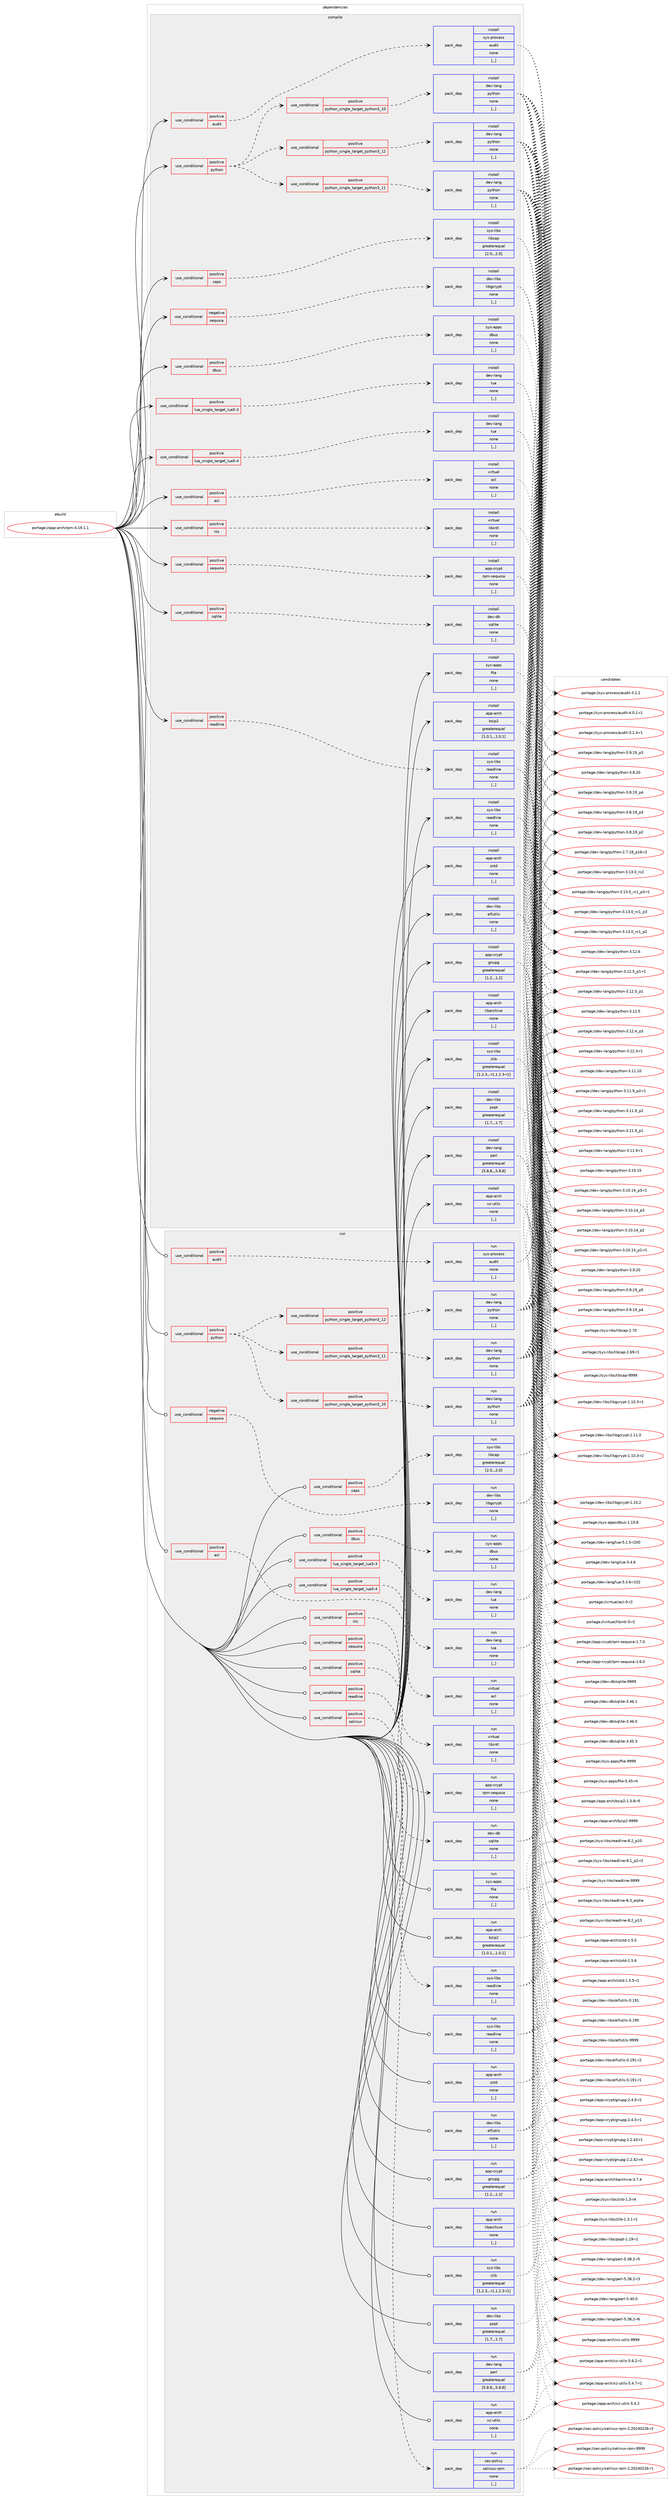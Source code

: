 digraph prolog {

# *************
# Graph options
# *************

newrank=true;
concentrate=true;
compound=true;
graph [rankdir=LR,fontname=Helvetica,fontsize=10,ranksep=1.5];#, ranksep=2.5, nodesep=0.2];
edge  [arrowhead=vee];
node  [fontname=Helvetica,fontsize=10];

# **********
# The ebuild
# **********

subgraph cluster_leftcol {
color=gray;
label=<<i>ebuild</i>>;
id [label="portage://app-arch/rpm-4.19.1.1", color=red, width=4, href="../app-arch/rpm-4.19.1.1.svg"];
}

# ****************
# The dependencies
# ****************

subgraph cluster_midcol {
color=gray;
label=<<i>dependencies</i>>;
subgraph cluster_compile {
fillcolor="#eeeeee";
style=filled;
label=<<i>compile</i>>;
subgraph cond131945 {
dependency501426 [label=<<TABLE BORDER="0" CELLBORDER="1" CELLSPACING="0" CELLPADDING="4"><TR><TD ROWSPAN="3" CELLPADDING="10">use_conditional</TD></TR><TR><TD>negative</TD></TR><TR><TD>sequoia</TD></TR></TABLE>>, shape=none, color=red];
subgraph pack365855 {
dependency501427 [label=<<TABLE BORDER="0" CELLBORDER="1" CELLSPACING="0" CELLPADDING="4" WIDTH="220"><TR><TD ROWSPAN="6" CELLPADDING="30">pack_dep</TD></TR><TR><TD WIDTH="110">install</TD></TR><TR><TD>dev-libs</TD></TR><TR><TD>libgcrypt</TD></TR><TR><TD>none</TD></TR><TR><TD>[,,]</TD></TR></TABLE>>, shape=none, color=blue];
}
dependency501426:e -> dependency501427:w [weight=20,style="dashed",arrowhead="vee"];
}
id:e -> dependency501426:w [weight=20,style="solid",arrowhead="vee"];
subgraph cond131946 {
dependency501428 [label=<<TABLE BORDER="0" CELLBORDER="1" CELLSPACING="0" CELLPADDING="4"><TR><TD ROWSPAN="3" CELLPADDING="10">use_conditional</TD></TR><TR><TD>positive</TD></TR><TR><TD>acl</TD></TR></TABLE>>, shape=none, color=red];
subgraph pack365856 {
dependency501429 [label=<<TABLE BORDER="0" CELLBORDER="1" CELLSPACING="0" CELLPADDING="4" WIDTH="220"><TR><TD ROWSPAN="6" CELLPADDING="30">pack_dep</TD></TR><TR><TD WIDTH="110">install</TD></TR><TR><TD>virtual</TD></TR><TR><TD>acl</TD></TR><TR><TD>none</TD></TR><TR><TD>[,,]</TD></TR></TABLE>>, shape=none, color=blue];
}
dependency501428:e -> dependency501429:w [weight=20,style="dashed",arrowhead="vee"];
}
id:e -> dependency501428:w [weight=20,style="solid",arrowhead="vee"];
subgraph cond131947 {
dependency501430 [label=<<TABLE BORDER="0" CELLBORDER="1" CELLSPACING="0" CELLPADDING="4"><TR><TD ROWSPAN="3" CELLPADDING="10">use_conditional</TD></TR><TR><TD>positive</TD></TR><TR><TD>audit</TD></TR></TABLE>>, shape=none, color=red];
subgraph pack365857 {
dependency501431 [label=<<TABLE BORDER="0" CELLBORDER="1" CELLSPACING="0" CELLPADDING="4" WIDTH="220"><TR><TD ROWSPAN="6" CELLPADDING="30">pack_dep</TD></TR><TR><TD WIDTH="110">install</TD></TR><TR><TD>sys-process</TD></TR><TR><TD>audit</TD></TR><TR><TD>none</TD></TR><TR><TD>[,,]</TD></TR></TABLE>>, shape=none, color=blue];
}
dependency501430:e -> dependency501431:w [weight=20,style="dashed",arrowhead="vee"];
}
id:e -> dependency501430:w [weight=20,style="solid",arrowhead="vee"];
subgraph cond131948 {
dependency501432 [label=<<TABLE BORDER="0" CELLBORDER="1" CELLSPACING="0" CELLPADDING="4"><TR><TD ROWSPAN="3" CELLPADDING="10">use_conditional</TD></TR><TR><TD>positive</TD></TR><TR><TD>caps</TD></TR></TABLE>>, shape=none, color=red];
subgraph pack365858 {
dependency501433 [label=<<TABLE BORDER="0" CELLBORDER="1" CELLSPACING="0" CELLPADDING="4" WIDTH="220"><TR><TD ROWSPAN="6" CELLPADDING="30">pack_dep</TD></TR><TR><TD WIDTH="110">install</TD></TR><TR><TD>sys-libs</TD></TR><TR><TD>libcap</TD></TR><TR><TD>greaterequal</TD></TR><TR><TD>[2.0,,,2.0]</TD></TR></TABLE>>, shape=none, color=blue];
}
dependency501432:e -> dependency501433:w [weight=20,style="dashed",arrowhead="vee"];
}
id:e -> dependency501432:w [weight=20,style="solid",arrowhead="vee"];
subgraph cond131949 {
dependency501434 [label=<<TABLE BORDER="0" CELLBORDER="1" CELLSPACING="0" CELLPADDING="4"><TR><TD ROWSPAN="3" CELLPADDING="10">use_conditional</TD></TR><TR><TD>positive</TD></TR><TR><TD>dbus</TD></TR></TABLE>>, shape=none, color=red];
subgraph pack365859 {
dependency501435 [label=<<TABLE BORDER="0" CELLBORDER="1" CELLSPACING="0" CELLPADDING="4" WIDTH="220"><TR><TD ROWSPAN="6" CELLPADDING="30">pack_dep</TD></TR><TR><TD WIDTH="110">install</TD></TR><TR><TD>sys-apps</TD></TR><TR><TD>dbus</TD></TR><TR><TD>none</TD></TR><TR><TD>[,,]</TD></TR></TABLE>>, shape=none, color=blue];
}
dependency501434:e -> dependency501435:w [weight=20,style="dashed",arrowhead="vee"];
}
id:e -> dependency501434:w [weight=20,style="solid",arrowhead="vee"];
subgraph cond131950 {
dependency501436 [label=<<TABLE BORDER="0" CELLBORDER="1" CELLSPACING="0" CELLPADDING="4"><TR><TD ROWSPAN="3" CELLPADDING="10">use_conditional</TD></TR><TR><TD>positive</TD></TR><TR><TD>lua_single_target_lua5-3</TD></TR></TABLE>>, shape=none, color=red];
subgraph pack365860 {
dependency501437 [label=<<TABLE BORDER="0" CELLBORDER="1" CELLSPACING="0" CELLPADDING="4" WIDTH="220"><TR><TD ROWSPAN="6" CELLPADDING="30">pack_dep</TD></TR><TR><TD WIDTH="110">install</TD></TR><TR><TD>dev-lang</TD></TR><TR><TD>lua</TD></TR><TR><TD>none</TD></TR><TR><TD>[,,]</TD></TR></TABLE>>, shape=none, color=blue];
}
dependency501436:e -> dependency501437:w [weight=20,style="dashed",arrowhead="vee"];
}
id:e -> dependency501436:w [weight=20,style="solid",arrowhead="vee"];
subgraph cond131951 {
dependency501438 [label=<<TABLE BORDER="0" CELLBORDER="1" CELLSPACING="0" CELLPADDING="4"><TR><TD ROWSPAN="3" CELLPADDING="10">use_conditional</TD></TR><TR><TD>positive</TD></TR><TR><TD>lua_single_target_lua5-4</TD></TR></TABLE>>, shape=none, color=red];
subgraph pack365861 {
dependency501439 [label=<<TABLE BORDER="0" CELLBORDER="1" CELLSPACING="0" CELLPADDING="4" WIDTH="220"><TR><TD ROWSPAN="6" CELLPADDING="30">pack_dep</TD></TR><TR><TD WIDTH="110">install</TD></TR><TR><TD>dev-lang</TD></TR><TR><TD>lua</TD></TR><TR><TD>none</TD></TR><TR><TD>[,,]</TD></TR></TABLE>>, shape=none, color=blue];
}
dependency501438:e -> dependency501439:w [weight=20,style="dashed",arrowhead="vee"];
}
id:e -> dependency501438:w [weight=20,style="solid",arrowhead="vee"];
subgraph cond131952 {
dependency501440 [label=<<TABLE BORDER="0" CELLBORDER="1" CELLSPACING="0" CELLPADDING="4"><TR><TD ROWSPAN="3" CELLPADDING="10">use_conditional</TD></TR><TR><TD>positive</TD></TR><TR><TD>nls</TD></TR></TABLE>>, shape=none, color=red];
subgraph pack365862 {
dependency501441 [label=<<TABLE BORDER="0" CELLBORDER="1" CELLSPACING="0" CELLPADDING="4" WIDTH="220"><TR><TD ROWSPAN="6" CELLPADDING="30">pack_dep</TD></TR><TR><TD WIDTH="110">install</TD></TR><TR><TD>virtual</TD></TR><TR><TD>libintl</TD></TR><TR><TD>none</TD></TR><TR><TD>[,,]</TD></TR></TABLE>>, shape=none, color=blue];
}
dependency501440:e -> dependency501441:w [weight=20,style="dashed",arrowhead="vee"];
}
id:e -> dependency501440:w [weight=20,style="solid",arrowhead="vee"];
subgraph cond131953 {
dependency501442 [label=<<TABLE BORDER="0" CELLBORDER="1" CELLSPACING="0" CELLPADDING="4"><TR><TD ROWSPAN="3" CELLPADDING="10">use_conditional</TD></TR><TR><TD>positive</TD></TR><TR><TD>python</TD></TR></TABLE>>, shape=none, color=red];
subgraph cond131954 {
dependency501443 [label=<<TABLE BORDER="0" CELLBORDER="1" CELLSPACING="0" CELLPADDING="4"><TR><TD ROWSPAN="3" CELLPADDING="10">use_conditional</TD></TR><TR><TD>positive</TD></TR><TR><TD>python_single_target_python3_10</TD></TR></TABLE>>, shape=none, color=red];
subgraph pack365863 {
dependency501444 [label=<<TABLE BORDER="0" CELLBORDER="1" CELLSPACING="0" CELLPADDING="4" WIDTH="220"><TR><TD ROWSPAN="6" CELLPADDING="30">pack_dep</TD></TR><TR><TD WIDTH="110">install</TD></TR><TR><TD>dev-lang</TD></TR><TR><TD>python</TD></TR><TR><TD>none</TD></TR><TR><TD>[,,]</TD></TR></TABLE>>, shape=none, color=blue];
}
dependency501443:e -> dependency501444:w [weight=20,style="dashed",arrowhead="vee"];
}
dependency501442:e -> dependency501443:w [weight=20,style="dashed",arrowhead="vee"];
subgraph cond131955 {
dependency501445 [label=<<TABLE BORDER="0" CELLBORDER="1" CELLSPACING="0" CELLPADDING="4"><TR><TD ROWSPAN="3" CELLPADDING="10">use_conditional</TD></TR><TR><TD>positive</TD></TR><TR><TD>python_single_target_python3_11</TD></TR></TABLE>>, shape=none, color=red];
subgraph pack365864 {
dependency501446 [label=<<TABLE BORDER="0" CELLBORDER="1" CELLSPACING="0" CELLPADDING="4" WIDTH="220"><TR><TD ROWSPAN="6" CELLPADDING="30">pack_dep</TD></TR><TR><TD WIDTH="110">install</TD></TR><TR><TD>dev-lang</TD></TR><TR><TD>python</TD></TR><TR><TD>none</TD></TR><TR><TD>[,,]</TD></TR></TABLE>>, shape=none, color=blue];
}
dependency501445:e -> dependency501446:w [weight=20,style="dashed",arrowhead="vee"];
}
dependency501442:e -> dependency501445:w [weight=20,style="dashed",arrowhead="vee"];
subgraph cond131956 {
dependency501447 [label=<<TABLE BORDER="0" CELLBORDER="1" CELLSPACING="0" CELLPADDING="4"><TR><TD ROWSPAN="3" CELLPADDING="10">use_conditional</TD></TR><TR><TD>positive</TD></TR><TR><TD>python_single_target_python3_12</TD></TR></TABLE>>, shape=none, color=red];
subgraph pack365865 {
dependency501448 [label=<<TABLE BORDER="0" CELLBORDER="1" CELLSPACING="0" CELLPADDING="4" WIDTH="220"><TR><TD ROWSPAN="6" CELLPADDING="30">pack_dep</TD></TR><TR><TD WIDTH="110">install</TD></TR><TR><TD>dev-lang</TD></TR><TR><TD>python</TD></TR><TR><TD>none</TD></TR><TR><TD>[,,]</TD></TR></TABLE>>, shape=none, color=blue];
}
dependency501447:e -> dependency501448:w [weight=20,style="dashed",arrowhead="vee"];
}
dependency501442:e -> dependency501447:w [weight=20,style="dashed",arrowhead="vee"];
}
id:e -> dependency501442:w [weight=20,style="solid",arrowhead="vee"];
subgraph cond131957 {
dependency501449 [label=<<TABLE BORDER="0" CELLBORDER="1" CELLSPACING="0" CELLPADDING="4"><TR><TD ROWSPAN="3" CELLPADDING="10">use_conditional</TD></TR><TR><TD>positive</TD></TR><TR><TD>readline</TD></TR></TABLE>>, shape=none, color=red];
subgraph pack365866 {
dependency501450 [label=<<TABLE BORDER="0" CELLBORDER="1" CELLSPACING="0" CELLPADDING="4" WIDTH="220"><TR><TD ROWSPAN="6" CELLPADDING="30">pack_dep</TD></TR><TR><TD WIDTH="110">install</TD></TR><TR><TD>sys-libs</TD></TR><TR><TD>readline</TD></TR><TR><TD>none</TD></TR><TR><TD>[,,]</TD></TR></TABLE>>, shape=none, color=blue];
}
dependency501449:e -> dependency501450:w [weight=20,style="dashed",arrowhead="vee"];
}
id:e -> dependency501449:w [weight=20,style="solid",arrowhead="vee"];
subgraph cond131958 {
dependency501451 [label=<<TABLE BORDER="0" CELLBORDER="1" CELLSPACING="0" CELLPADDING="4"><TR><TD ROWSPAN="3" CELLPADDING="10">use_conditional</TD></TR><TR><TD>positive</TD></TR><TR><TD>sequoia</TD></TR></TABLE>>, shape=none, color=red];
subgraph pack365867 {
dependency501452 [label=<<TABLE BORDER="0" CELLBORDER="1" CELLSPACING="0" CELLPADDING="4" WIDTH="220"><TR><TD ROWSPAN="6" CELLPADDING="30">pack_dep</TD></TR><TR><TD WIDTH="110">install</TD></TR><TR><TD>app-crypt</TD></TR><TR><TD>rpm-sequoia</TD></TR><TR><TD>none</TD></TR><TR><TD>[,,]</TD></TR></TABLE>>, shape=none, color=blue];
}
dependency501451:e -> dependency501452:w [weight=20,style="dashed",arrowhead="vee"];
}
id:e -> dependency501451:w [weight=20,style="solid",arrowhead="vee"];
subgraph cond131959 {
dependency501453 [label=<<TABLE BORDER="0" CELLBORDER="1" CELLSPACING="0" CELLPADDING="4"><TR><TD ROWSPAN="3" CELLPADDING="10">use_conditional</TD></TR><TR><TD>positive</TD></TR><TR><TD>sqlite</TD></TR></TABLE>>, shape=none, color=red];
subgraph pack365868 {
dependency501454 [label=<<TABLE BORDER="0" CELLBORDER="1" CELLSPACING="0" CELLPADDING="4" WIDTH="220"><TR><TD ROWSPAN="6" CELLPADDING="30">pack_dep</TD></TR><TR><TD WIDTH="110">install</TD></TR><TR><TD>dev-db</TD></TR><TR><TD>sqlite</TD></TR><TR><TD>none</TD></TR><TR><TD>[,,]</TD></TR></TABLE>>, shape=none, color=blue];
}
dependency501453:e -> dependency501454:w [weight=20,style="dashed",arrowhead="vee"];
}
id:e -> dependency501453:w [weight=20,style="solid",arrowhead="vee"];
subgraph pack365869 {
dependency501455 [label=<<TABLE BORDER="0" CELLBORDER="1" CELLSPACING="0" CELLPADDING="4" WIDTH="220"><TR><TD ROWSPAN="6" CELLPADDING="30">pack_dep</TD></TR><TR><TD WIDTH="110">install</TD></TR><TR><TD>app-arch</TD></TR><TR><TD>bzip2</TD></TR><TR><TD>greaterequal</TD></TR><TR><TD>[1.0.1,,,1.0.1]</TD></TR></TABLE>>, shape=none, color=blue];
}
id:e -> dependency501455:w [weight=20,style="solid",arrowhead="vee"];
subgraph pack365870 {
dependency501456 [label=<<TABLE BORDER="0" CELLBORDER="1" CELLSPACING="0" CELLPADDING="4" WIDTH="220"><TR><TD ROWSPAN="6" CELLPADDING="30">pack_dep</TD></TR><TR><TD WIDTH="110">install</TD></TR><TR><TD>app-arch</TD></TR><TR><TD>libarchive</TD></TR><TR><TD>none</TD></TR><TR><TD>[,,]</TD></TR></TABLE>>, shape=none, color=blue];
}
id:e -> dependency501456:w [weight=20,style="solid",arrowhead="vee"];
subgraph pack365871 {
dependency501457 [label=<<TABLE BORDER="0" CELLBORDER="1" CELLSPACING="0" CELLPADDING="4" WIDTH="220"><TR><TD ROWSPAN="6" CELLPADDING="30">pack_dep</TD></TR><TR><TD WIDTH="110">install</TD></TR><TR><TD>app-arch</TD></TR><TR><TD>xz-utils</TD></TR><TR><TD>none</TD></TR><TR><TD>[,,]</TD></TR></TABLE>>, shape=none, color=blue];
}
id:e -> dependency501457:w [weight=20,style="solid",arrowhead="vee"];
subgraph pack365872 {
dependency501458 [label=<<TABLE BORDER="0" CELLBORDER="1" CELLSPACING="0" CELLPADDING="4" WIDTH="220"><TR><TD ROWSPAN="6" CELLPADDING="30">pack_dep</TD></TR><TR><TD WIDTH="110">install</TD></TR><TR><TD>app-arch</TD></TR><TR><TD>zstd</TD></TR><TR><TD>none</TD></TR><TR><TD>[,,]</TD></TR></TABLE>>, shape=none, color=blue];
}
id:e -> dependency501458:w [weight=20,style="solid",arrowhead="vee"];
subgraph pack365873 {
dependency501459 [label=<<TABLE BORDER="0" CELLBORDER="1" CELLSPACING="0" CELLPADDING="4" WIDTH="220"><TR><TD ROWSPAN="6" CELLPADDING="30">pack_dep</TD></TR><TR><TD WIDTH="110">install</TD></TR><TR><TD>app-crypt</TD></TR><TR><TD>gnupg</TD></TR><TR><TD>greaterequal</TD></TR><TR><TD>[1.2,,,1.2]</TD></TR></TABLE>>, shape=none, color=blue];
}
id:e -> dependency501459:w [weight=20,style="solid",arrowhead="vee"];
subgraph pack365874 {
dependency501460 [label=<<TABLE BORDER="0" CELLBORDER="1" CELLSPACING="0" CELLPADDING="4" WIDTH="220"><TR><TD ROWSPAN="6" CELLPADDING="30">pack_dep</TD></TR><TR><TD WIDTH="110">install</TD></TR><TR><TD>dev-lang</TD></TR><TR><TD>perl</TD></TR><TR><TD>greaterequal</TD></TR><TR><TD>[5.8.8,,,5.8.8]</TD></TR></TABLE>>, shape=none, color=blue];
}
id:e -> dependency501460:w [weight=20,style="solid",arrowhead="vee"];
subgraph pack365875 {
dependency501461 [label=<<TABLE BORDER="0" CELLBORDER="1" CELLSPACING="0" CELLPADDING="4" WIDTH="220"><TR><TD ROWSPAN="6" CELLPADDING="30">pack_dep</TD></TR><TR><TD WIDTH="110">install</TD></TR><TR><TD>dev-libs</TD></TR><TR><TD>elfutils</TD></TR><TR><TD>none</TD></TR><TR><TD>[,,]</TD></TR></TABLE>>, shape=none, color=blue];
}
id:e -> dependency501461:w [weight=20,style="solid",arrowhead="vee"];
subgraph pack365876 {
dependency501462 [label=<<TABLE BORDER="0" CELLBORDER="1" CELLSPACING="0" CELLPADDING="4" WIDTH="220"><TR><TD ROWSPAN="6" CELLPADDING="30">pack_dep</TD></TR><TR><TD WIDTH="110">install</TD></TR><TR><TD>dev-libs</TD></TR><TR><TD>popt</TD></TR><TR><TD>greaterequal</TD></TR><TR><TD>[1.7,,,1.7]</TD></TR></TABLE>>, shape=none, color=blue];
}
id:e -> dependency501462:w [weight=20,style="solid",arrowhead="vee"];
subgraph pack365877 {
dependency501463 [label=<<TABLE BORDER="0" CELLBORDER="1" CELLSPACING="0" CELLPADDING="4" WIDTH="220"><TR><TD ROWSPAN="6" CELLPADDING="30">pack_dep</TD></TR><TR><TD WIDTH="110">install</TD></TR><TR><TD>sys-apps</TD></TR><TR><TD>file</TD></TR><TR><TD>none</TD></TR><TR><TD>[,,]</TD></TR></TABLE>>, shape=none, color=blue];
}
id:e -> dependency501463:w [weight=20,style="solid",arrowhead="vee"];
subgraph pack365878 {
dependency501464 [label=<<TABLE BORDER="0" CELLBORDER="1" CELLSPACING="0" CELLPADDING="4" WIDTH="220"><TR><TD ROWSPAN="6" CELLPADDING="30">pack_dep</TD></TR><TR><TD WIDTH="110">install</TD></TR><TR><TD>sys-libs</TD></TR><TR><TD>readline</TD></TR><TR><TD>none</TD></TR><TR><TD>[,,]</TD></TR></TABLE>>, shape=none, color=blue];
}
id:e -> dependency501464:w [weight=20,style="solid",arrowhead="vee"];
subgraph pack365879 {
dependency501465 [label=<<TABLE BORDER="0" CELLBORDER="1" CELLSPACING="0" CELLPADDING="4" WIDTH="220"><TR><TD ROWSPAN="6" CELLPADDING="30">pack_dep</TD></TR><TR><TD WIDTH="110">install</TD></TR><TR><TD>sys-libs</TD></TR><TR><TD>zlib</TD></TR><TR><TD>greaterequal</TD></TR><TR><TD>[1.2.3,,-r1,1.2.3-r1]</TD></TR></TABLE>>, shape=none, color=blue];
}
id:e -> dependency501465:w [weight=20,style="solid",arrowhead="vee"];
}
subgraph cluster_compileandrun {
fillcolor="#eeeeee";
style=filled;
label=<<i>compile and run</i>>;
}
subgraph cluster_run {
fillcolor="#eeeeee";
style=filled;
label=<<i>run</i>>;
subgraph cond131960 {
dependency501466 [label=<<TABLE BORDER="0" CELLBORDER="1" CELLSPACING="0" CELLPADDING="4"><TR><TD ROWSPAN="3" CELLPADDING="10">use_conditional</TD></TR><TR><TD>negative</TD></TR><TR><TD>sequoia</TD></TR></TABLE>>, shape=none, color=red];
subgraph pack365880 {
dependency501467 [label=<<TABLE BORDER="0" CELLBORDER="1" CELLSPACING="0" CELLPADDING="4" WIDTH="220"><TR><TD ROWSPAN="6" CELLPADDING="30">pack_dep</TD></TR><TR><TD WIDTH="110">run</TD></TR><TR><TD>dev-libs</TD></TR><TR><TD>libgcrypt</TD></TR><TR><TD>none</TD></TR><TR><TD>[,,]</TD></TR></TABLE>>, shape=none, color=blue];
}
dependency501466:e -> dependency501467:w [weight=20,style="dashed",arrowhead="vee"];
}
id:e -> dependency501466:w [weight=20,style="solid",arrowhead="odot"];
subgraph cond131961 {
dependency501468 [label=<<TABLE BORDER="0" CELLBORDER="1" CELLSPACING="0" CELLPADDING="4"><TR><TD ROWSPAN="3" CELLPADDING="10">use_conditional</TD></TR><TR><TD>positive</TD></TR><TR><TD>acl</TD></TR></TABLE>>, shape=none, color=red];
subgraph pack365881 {
dependency501469 [label=<<TABLE BORDER="0" CELLBORDER="1" CELLSPACING="0" CELLPADDING="4" WIDTH="220"><TR><TD ROWSPAN="6" CELLPADDING="30">pack_dep</TD></TR><TR><TD WIDTH="110">run</TD></TR><TR><TD>virtual</TD></TR><TR><TD>acl</TD></TR><TR><TD>none</TD></TR><TR><TD>[,,]</TD></TR></TABLE>>, shape=none, color=blue];
}
dependency501468:e -> dependency501469:w [weight=20,style="dashed",arrowhead="vee"];
}
id:e -> dependency501468:w [weight=20,style="solid",arrowhead="odot"];
subgraph cond131962 {
dependency501470 [label=<<TABLE BORDER="0" CELLBORDER="1" CELLSPACING="0" CELLPADDING="4"><TR><TD ROWSPAN="3" CELLPADDING="10">use_conditional</TD></TR><TR><TD>positive</TD></TR><TR><TD>audit</TD></TR></TABLE>>, shape=none, color=red];
subgraph pack365882 {
dependency501471 [label=<<TABLE BORDER="0" CELLBORDER="1" CELLSPACING="0" CELLPADDING="4" WIDTH="220"><TR><TD ROWSPAN="6" CELLPADDING="30">pack_dep</TD></TR><TR><TD WIDTH="110">run</TD></TR><TR><TD>sys-process</TD></TR><TR><TD>audit</TD></TR><TR><TD>none</TD></TR><TR><TD>[,,]</TD></TR></TABLE>>, shape=none, color=blue];
}
dependency501470:e -> dependency501471:w [weight=20,style="dashed",arrowhead="vee"];
}
id:e -> dependency501470:w [weight=20,style="solid",arrowhead="odot"];
subgraph cond131963 {
dependency501472 [label=<<TABLE BORDER="0" CELLBORDER="1" CELLSPACING="0" CELLPADDING="4"><TR><TD ROWSPAN="3" CELLPADDING="10">use_conditional</TD></TR><TR><TD>positive</TD></TR><TR><TD>caps</TD></TR></TABLE>>, shape=none, color=red];
subgraph pack365883 {
dependency501473 [label=<<TABLE BORDER="0" CELLBORDER="1" CELLSPACING="0" CELLPADDING="4" WIDTH="220"><TR><TD ROWSPAN="6" CELLPADDING="30">pack_dep</TD></TR><TR><TD WIDTH="110">run</TD></TR><TR><TD>sys-libs</TD></TR><TR><TD>libcap</TD></TR><TR><TD>greaterequal</TD></TR><TR><TD>[2.0,,,2.0]</TD></TR></TABLE>>, shape=none, color=blue];
}
dependency501472:e -> dependency501473:w [weight=20,style="dashed",arrowhead="vee"];
}
id:e -> dependency501472:w [weight=20,style="solid",arrowhead="odot"];
subgraph cond131964 {
dependency501474 [label=<<TABLE BORDER="0" CELLBORDER="1" CELLSPACING="0" CELLPADDING="4"><TR><TD ROWSPAN="3" CELLPADDING="10">use_conditional</TD></TR><TR><TD>positive</TD></TR><TR><TD>dbus</TD></TR></TABLE>>, shape=none, color=red];
subgraph pack365884 {
dependency501475 [label=<<TABLE BORDER="0" CELLBORDER="1" CELLSPACING="0" CELLPADDING="4" WIDTH="220"><TR><TD ROWSPAN="6" CELLPADDING="30">pack_dep</TD></TR><TR><TD WIDTH="110">run</TD></TR><TR><TD>sys-apps</TD></TR><TR><TD>dbus</TD></TR><TR><TD>none</TD></TR><TR><TD>[,,]</TD></TR></TABLE>>, shape=none, color=blue];
}
dependency501474:e -> dependency501475:w [weight=20,style="dashed",arrowhead="vee"];
}
id:e -> dependency501474:w [weight=20,style="solid",arrowhead="odot"];
subgraph cond131965 {
dependency501476 [label=<<TABLE BORDER="0" CELLBORDER="1" CELLSPACING="0" CELLPADDING="4"><TR><TD ROWSPAN="3" CELLPADDING="10">use_conditional</TD></TR><TR><TD>positive</TD></TR><TR><TD>lua_single_target_lua5-3</TD></TR></TABLE>>, shape=none, color=red];
subgraph pack365885 {
dependency501477 [label=<<TABLE BORDER="0" CELLBORDER="1" CELLSPACING="0" CELLPADDING="4" WIDTH="220"><TR><TD ROWSPAN="6" CELLPADDING="30">pack_dep</TD></TR><TR><TD WIDTH="110">run</TD></TR><TR><TD>dev-lang</TD></TR><TR><TD>lua</TD></TR><TR><TD>none</TD></TR><TR><TD>[,,]</TD></TR></TABLE>>, shape=none, color=blue];
}
dependency501476:e -> dependency501477:w [weight=20,style="dashed",arrowhead="vee"];
}
id:e -> dependency501476:w [weight=20,style="solid",arrowhead="odot"];
subgraph cond131966 {
dependency501478 [label=<<TABLE BORDER="0" CELLBORDER="1" CELLSPACING="0" CELLPADDING="4"><TR><TD ROWSPAN="3" CELLPADDING="10">use_conditional</TD></TR><TR><TD>positive</TD></TR><TR><TD>lua_single_target_lua5-4</TD></TR></TABLE>>, shape=none, color=red];
subgraph pack365886 {
dependency501479 [label=<<TABLE BORDER="0" CELLBORDER="1" CELLSPACING="0" CELLPADDING="4" WIDTH="220"><TR><TD ROWSPAN="6" CELLPADDING="30">pack_dep</TD></TR><TR><TD WIDTH="110">run</TD></TR><TR><TD>dev-lang</TD></TR><TR><TD>lua</TD></TR><TR><TD>none</TD></TR><TR><TD>[,,]</TD></TR></TABLE>>, shape=none, color=blue];
}
dependency501478:e -> dependency501479:w [weight=20,style="dashed",arrowhead="vee"];
}
id:e -> dependency501478:w [weight=20,style="solid",arrowhead="odot"];
subgraph cond131967 {
dependency501480 [label=<<TABLE BORDER="0" CELLBORDER="1" CELLSPACING="0" CELLPADDING="4"><TR><TD ROWSPAN="3" CELLPADDING="10">use_conditional</TD></TR><TR><TD>positive</TD></TR><TR><TD>nls</TD></TR></TABLE>>, shape=none, color=red];
subgraph pack365887 {
dependency501481 [label=<<TABLE BORDER="0" CELLBORDER="1" CELLSPACING="0" CELLPADDING="4" WIDTH="220"><TR><TD ROWSPAN="6" CELLPADDING="30">pack_dep</TD></TR><TR><TD WIDTH="110">run</TD></TR><TR><TD>virtual</TD></TR><TR><TD>libintl</TD></TR><TR><TD>none</TD></TR><TR><TD>[,,]</TD></TR></TABLE>>, shape=none, color=blue];
}
dependency501480:e -> dependency501481:w [weight=20,style="dashed",arrowhead="vee"];
}
id:e -> dependency501480:w [weight=20,style="solid",arrowhead="odot"];
subgraph cond131968 {
dependency501482 [label=<<TABLE BORDER="0" CELLBORDER="1" CELLSPACING="0" CELLPADDING="4"><TR><TD ROWSPAN="3" CELLPADDING="10">use_conditional</TD></TR><TR><TD>positive</TD></TR><TR><TD>python</TD></TR></TABLE>>, shape=none, color=red];
subgraph cond131969 {
dependency501483 [label=<<TABLE BORDER="0" CELLBORDER="1" CELLSPACING="0" CELLPADDING="4"><TR><TD ROWSPAN="3" CELLPADDING="10">use_conditional</TD></TR><TR><TD>positive</TD></TR><TR><TD>python_single_target_python3_10</TD></TR></TABLE>>, shape=none, color=red];
subgraph pack365888 {
dependency501484 [label=<<TABLE BORDER="0" CELLBORDER="1" CELLSPACING="0" CELLPADDING="4" WIDTH="220"><TR><TD ROWSPAN="6" CELLPADDING="30">pack_dep</TD></TR><TR><TD WIDTH="110">run</TD></TR><TR><TD>dev-lang</TD></TR><TR><TD>python</TD></TR><TR><TD>none</TD></TR><TR><TD>[,,]</TD></TR></TABLE>>, shape=none, color=blue];
}
dependency501483:e -> dependency501484:w [weight=20,style="dashed",arrowhead="vee"];
}
dependency501482:e -> dependency501483:w [weight=20,style="dashed",arrowhead="vee"];
subgraph cond131970 {
dependency501485 [label=<<TABLE BORDER="0" CELLBORDER="1" CELLSPACING="0" CELLPADDING="4"><TR><TD ROWSPAN="3" CELLPADDING="10">use_conditional</TD></TR><TR><TD>positive</TD></TR><TR><TD>python_single_target_python3_11</TD></TR></TABLE>>, shape=none, color=red];
subgraph pack365889 {
dependency501486 [label=<<TABLE BORDER="0" CELLBORDER="1" CELLSPACING="0" CELLPADDING="4" WIDTH="220"><TR><TD ROWSPAN="6" CELLPADDING="30">pack_dep</TD></TR><TR><TD WIDTH="110">run</TD></TR><TR><TD>dev-lang</TD></TR><TR><TD>python</TD></TR><TR><TD>none</TD></TR><TR><TD>[,,]</TD></TR></TABLE>>, shape=none, color=blue];
}
dependency501485:e -> dependency501486:w [weight=20,style="dashed",arrowhead="vee"];
}
dependency501482:e -> dependency501485:w [weight=20,style="dashed",arrowhead="vee"];
subgraph cond131971 {
dependency501487 [label=<<TABLE BORDER="0" CELLBORDER="1" CELLSPACING="0" CELLPADDING="4"><TR><TD ROWSPAN="3" CELLPADDING="10">use_conditional</TD></TR><TR><TD>positive</TD></TR><TR><TD>python_single_target_python3_12</TD></TR></TABLE>>, shape=none, color=red];
subgraph pack365890 {
dependency501488 [label=<<TABLE BORDER="0" CELLBORDER="1" CELLSPACING="0" CELLPADDING="4" WIDTH="220"><TR><TD ROWSPAN="6" CELLPADDING="30">pack_dep</TD></TR><TR><TD WIDTH="110">run</TD></TR><TR><TD>dev-lang</TD></TR><TR><TD>python</TD></TR><TR><TD>none</TD></TR><TR><TD>[,,]</TD></TR></TABLE>>, shape=none, color=blue];
}
dependency501487:e -> dependency501488:w [weight=20,style="dashed",arrowhead="vee"];
}
dependency501482:e -> dependency501487:w [weight=20,style="dashed",arrowhead="vee"];
}
id:e -> dependency501482:w [weight=20,style="solid",arrowhead="odot"];
subgraph cond131972 {
dependency501489 [label=<<TABLE BORDER="0" CELLBORDER="1" CELLSPACING="0" CELLPADDING="4"><TR><TD ROWSPAN="3" CELLPADDING="10">use_conditional</TD></TR><TR><TD>positive</TD></TR><TR><TD>readline</TD></TR></TABLE>>, shape=none, color=red];
subgraph pack365891 {
dependency501490 [label=<<TABLE BORDER="0" CELLBORDER="1" CELLSPACING="0" CELLPADDING="4" WIDTH="220"><TR><TD ROWSPAN="6" CELLPADDING="30">pack_dep</TD></TR><TR><TD WIDTH="110">run</TD></TR><TR><TD>sys-libs</TD></TR><TR><TD>readline</TD></TR><TR><TD>none</TD></TR><TR><TD>[,,]</TD></TR></TABLE>>, shape=none, color=blue];
}
dependency501489:e -> dependency501490:w [weight=20,style="dashed",arrowhead="vee"];
}
id:e -> dependency501489:w [weight=20,style="solid",arrowhead="odot"];
subgraph cond131973 {
dependency501491 [label=<<TABLE BORDER="0" CELLBORDER="1" CELLSPACING="0" CELLPADDING="4"><TR><TD ROWSPAN="3" CELLPADDING="10">use_conditional</TD></TR><TR><TD>positive</TD></TR><TR><TD>selinux</TD></TR></TABLE>>, shape=none, color=red];
subgraph pack365892 {
dependency501492 [label=<<TABLE BORDER="0" CELLBORDER="1" CELLSPACING="0" CELLPADDING="4" WIDTH="220"><TR><TD ROWSPAN="6" CELLPADDING="30">pack_dep</TD></TR><TR><TD WIDTH="110">run</TD></TR><TR><TD>sec-policy</TD></TR><TR><TD>selinux-rpm</TD></TR><TR><TD>none</TD></TR><TR><TD>[,,]</TD></TR></TABLE>>, shape=none, color=blue];
}
dependency501491:e -> dependency501492:w [weight=20,style="dashed",arrowhead="vee"];
}
id:e -> dependency501491:w [weight=20,style="solid",arrowhead="odot"];
subgraph cond131974 {
dependency501493 [label=<<TABLE BORDER="0" CELLBORDER="1" CELLSPACING="0" CELLPADDING="4"><TR><TD ROWSPAN="3" CELLPADDING="10">use_conditional</TD></TR><TR><TD>positive</TD></TR><TR><TD>sequoia</TD></TR></TABLE>>, shape=none, color=red];
subgraph pack365893 {
dependency501494 [label=<<TABLE BORDER="0" CELLBORDER="1" CELLSPACING="0" CELLPADDING="4" WIDTH="220"><TR><TD ROWSPAN="6" CELLPADDING="30">pack_dep</TD></TR><TR><TD WIDTH="110">run</TD></TR><TR><TD>app-crypt</TD></TR><TR><TD>rpm-sequoia</TD></TR><TR><TD>none</TD></TR><TR><TD>[,,]</TD></TR></TABLE>>, shape=none, color=blue];
}
dependency501493:e -> dependency501494:w [weight=20,style="dashed",arrowhead="vee"];
}
id:e -> dependency501493:w [weight=20,style="solid",arrowhead="odot"];
subgraph cond131975 {
dependency501495 [label=<<TABLE BORDER="0" CELLBORDER="1" CELLSPACING="0" CELLPADDING="4"><TR><TD ROWSPAN="3" CELLPADDING="10">use_conditional</TD></TR><TR><TD>positive</TD></TR><TR><TD>sqlite</TD></TR></TABLE>>, shape=none, color=red];
subgraph pack365894 {
dependency501496 [label=<<TABLE BORDER="0" CELLBORDER="1" CELLSPACING="0" CELLPADDING="4" WIDTH="220"><TR><TD ROWSPAN="6" CELLPADDING="30">pack_dep</TD></TR><TR><TD WIDTH="110">run</TD></TR><TR><TD>dev-db</TD></TR><TR><TD>sqlite</TD></TR><TR><TD>none</TD></TR><TR><TD>[,,]</TD></TR></TABLE>>, shape=none, color=blue];
}
dependency501495:e -> dependency501496:w [weight=20,style="dashed",arrowhead="vee"];
}
id:e -> dependency501495:w [weight=20,style="solid",arrowhead="odot"];
subgraph pack365895 {
dependency501497 [label=<<TABLE BORDER="0" CELLBORDER="1" CELLSPACING="0" CELLPADDING="4" WIDTH="220"><TR><TD ROWSPAN="6" CELLPADDING="30">pack_dep</TD></TR><TR><TD WIDTH="110">run</TD></TR><TR><TD>app-arch</TD></TR><TR><TD>bzip2</TD></TR><TR><TD>greaterequal</TD></TR><TR><TD>[1.0.1,,,1.0.1]</TD></TR></TABLE>>, shape=none, color=blue];
}
id:e -> dependency501497:w [weight=20,style="solid",arrowhead="odot"];
subgraph pack365896 {
dependency501498 [label=<<TABLE BORDER="0" CELLBORDER="1" CELLSPACING="0" CELLPADDING="4" WIDTH="220"><TR><TD ROWSPAN="6" CELLPADDING="30">pack_dep</TD></TR><TR><TD WIDTH="110">run</TD></TR><TR><TD>app-arch</TD></TR><TR><TD>libarchive</TD></TR><TR><TD>none</TD></TR><TR><TD>[,,]</TD></TR></TABLE>>, shape=none, color=blue];
}
id:e -> dependency501498:w [weight=20,style="solid",arrowhead="odot"];
subgraph pack365897 {
dependency501499 [label=<<TABLE BORDER="0" CELLBORDER="1" CELLSPACING="0" CELLPADDING="4" WIDTH="220"><TR><TD ROWSPAN="6" CELLPADDING="30">pack_dep</TD></TR><TR><TD WIDTH="110">run</TD></TR><TR><TD>app-arch</TD></TR><TR><TD>xz-utils</TD></TR><TR><TD>none</TD></TR><TR><TD>[,,]</TD></TR></TABLE>>, shape=none, color=blue];
}
id:e -> dependency501499:w [weight=20,style="solid",arrowhead="odot"];
subgraph pack365898 {
dependency501500 [label=<<TABLE BORDER="0" CELLBORDER="1" CELLSPACING="0" CELLPADDING="4" WIDTH="220"><TR><TD ROWSPAN="6" CELLPADDING="30">pack_dep</TD></TR><TR><TD WIDTH="110">run</TD></TR><TR><TD>app-arch</TD></TR><TR><TD>zstd</TD></TR><TR><TD>none</TD></TR><TR><TD>[,,]</TD></TR></TABLE>>, shape=none, color=blue];
}
id:e -> dependency501500:w [weight=20,style="solid",arrowhead="odot"];
subgraph pack365899 {
dependency501501 [label=<<TABLE BORDER="0" CELLBORDER="1" CELLSPACING="0" CELLPADDING="4" WIDTH="220"><TR><TD ROWSPAN="6" CELLPADDING="30">pack_dep</TD></TR><TR><TD WIDTH="110">run</TD></TR><TR><TD>app-crypt</TD></TR><TR><TD>gnupg</TD></TR><TR><TD>greaterequal</TD></TR><TR><TD>[1.2,,,1.2]</TD></TR></TABLE>>, shape=none, color=blue];
}
id:e -> dependency501501:w [weight=20,style="solid",arrowhead="odot"];
subgraph pack365900 {
dependency501502 [label=<<TABLE BORDER="0" CELLBORDER="1" CELLSPACING="0" CELLPADDING="4" WIDTH="220"><TR><TD ROWSPAN="6" CELLPADDING="30">pack_dep</TD></TR><TR><TD WIDTH="110">run</TD></TR><TR><TD>dev-lang</TD></TR><TR><TD>perl</TD></TR><TR><TD>greaterequal</TD></TR><TR><TD>[5.8.8,,,5.8.8]</TD></TR></TABLE>>, shape=none, color=blue];
}
id:e -> dependency501502:w [weight=20,style="solid",arrowhead="odot"];
subgraph pack365901 {
dependency501503 [label=<<TABLE BORDER="0" CELLBORDER="1" CELLSPACING="0" CELLPADDING="4" WIDTH="220"><TR><TD ROWSPAN="6" CELLPADDING="30">pack_dep</TD></TR><TR><TD WIDTH="110">run</TD></TR><TR><TD>dev-libs</TD></TR><TR><TD>elfutils</TD></TR><TR><TD>none</TD></TR><TR><TD>[,,]</TD></TR></TABLE>>, shape=none, color=blue];
}
id:e -> dependency501503:w [weight=20,style="solid",arrowhead="odot"];
subgraph pack365902 {
dependency501504 [label=<<TABLE BORDER="0" CELLBORDER="1" CELLSPACING="0" CELLPADDING="4" WIDTH="220"><TR><TD ROWSPAN="6" CELLPADDING="30">pack_dep</TD></TR><TR><TD WIDTH="110">run</TD></TR><TR><TD>dev-libs</TD></TR><TR><TD>popt</TD></TR><TR><TD>greaterequal</TD></TR><TR><TD>[1.7,,,1.7]</TD></TR></TABLE>>, shape=none, color=blue];
}
id:e -> dependency501504:w [weight=20,style="solid",arrowhead="odot"];
subgraph pack365903 {
dependency501505 [label=<<TABLE BORDER="0" CELLBORDER="1" CELLSPACING="0" CELLPADDING="4" WIDTH="220"><TR><TD ROWSPAN="6" CELLPADDING="30">pack_dep</TD></TR><TR><TD WIDTH="110">run</TD></TR><TR><TD>sys-apps</TD></TR><TR><TD>file</TD></TR><TR><TD>none</TD></TR><TR><TD>[,,]</TD></TR></TABLE>>, shape=none, color=blue];
}
id:e -> dependency501505:w [weight=20,style="solid",arrowhead="odot"];
subgraph pack365904 {
dependency501506 [label=<<TABLE BORDER="0" CELLBORDER="1" CELLSPACING="0" CELLPADDING="4" WIDTH="220"><TR><TD ROWSPAN="6" CELLPADDING="30">pack_dep</TD></TR><TR><TD WIDTH="110">run</TD></TR><TR><TD>sys-libs</TD></TR><TR><TD>readline</TD></TR><TR><TD>none</TD></TR><TR><TD>[,,]</TD></TR></TABLE>>, shape=none, color=blue];
}
id:e -> dependency501506:w [weight=20,style="solid",arrowhead="odot"];
subgraph pack365905 {
dependency501507 [label=<<TABLE BORDER="0" CELLBORDER="1" CELLSPACING="0" CELLPADDING="4" WIDTH="220"><TR><TD ROWSPAN="6" CELLPADDING="30">pack_dep</TD></TR><TR><TD WIDTH="110">run</TD></TR><TR><TD>sys-libs</TD></TR><TR><TD>zlib</TD></TR><TR><TD>greaterequal</TD></TR><TR><TD>[1.2.3,,-r1,1.2.3-r1]</TD></TR></TABLE>>, shape=none, color=blue];
}
id:e -> dependency501507:w [weight=20,style="solid",arrowhead="odot"];
}
}

# **************
# The candidates
# **************

subgraph cluster_choices {
rank=same;
color=gray;
label=<<i>candidates</i>>;

subgraph choice365855 {
color=black;
nodesep=1;
choice100101118451081059811547108105981039911412111211645494649494648 [label="portage://dev-libs/libgcrypt-1.11.0", color=red, width=4,href="../dev-libs/libgcrypt-1.11.0.svg"];
choice1001011184510810598115471081059810399114121112116454946494846514511450 [label="portage://dev-libs/libgcrypt-1.10.3-r2", color=red, width=4,href="../dev-libs/libgcrypt-1.10.3-r2.svg"];
choice1001011184510810598115471081059810399114121112116454946494846514511449 [label="portage://dev-libs/libgcrypt-1.10.3-r1", color=red, width=4,href="../dev-libs/libgcrypt-1.10.3-r1.svg"];
choice100101118451081059811547108105981039911412111211645494649484650 [label="portage://dev-libs/libgcrypt-1.10.2", color=red, width=4,href="../dev-libs/libgcrypt-1.10.2.svg"];
dependency501427:e -> choice100101118451081059811547108105981039911412111211645494649494648:w [style=dotted,weight="100"];
dependency501427:e -> choice1001011184510810598115471081059810399114121112116454946494846514511450:w [style=dotted,weight="100"];
dependency501427:e -> choice1001011184510810598115471081059810399114121112116454946494846514511449:w [style=dotted,weight="100"];
dependency501427:e -> choice100101118451081059811547108105981039911412111211645494649484650:w [style=dotted,weight="100"];
}
subgraph choice365856 {
color=black;
nodesep=1;
choice1181051141161179710847979910845484511450 [label="portage://virtual/acl-0-r2", color=red, width=4,href="../virtual/acl-0-r2.svg"];
dependency501429:e -> choice1181051141161179710847979910845484511450:w [style=dotted,weight="100"];
}
subgraph choice365857 {
color=black;
nodesep=1;
choice115121115451121141119910111511547971171001051164552464846494511449 [label="portage://sys-process/audit-4.0.1-r1", color=red, width=4,href="../sys-process/audit-4.0.1-r1.svg"];
choice115121115451121141119910111511547971171001051164551464946524511449 [label="portage://sys-process/audit-3.1.4-r1", color=red, width=4,href="../sys-process/audit-3.1.4-r1.svg"];
choice11512111545112114111991011151154797117100105116455146494650 [label="portage://sys-process/audit-3.1.2", color=red, width=4,href="../sys-process/audit-3.1.2.svg"];
dependency501431:e -> choice115121115451121141119910111511547971171001051164552464846494511449:w [style=dotted,weight="100"];
dependency501431:e -> choice115121115451121141119910111511547971171001051164551464946524511449:w [style=dotted,weight="100"];
dependency501431:e -> choice11512111545112114111991011151154797117100105116455146494650:w [style=dotted,weight="100"];
}
subgraph choice365858 {
color=black;
nodesep=1;
choice1151211154510810598115471081059899971124557575757 [label="portage://sys-libs/libcap-9999", color=red, width=4,href="../sys-libs/libcap-9999.svg"];
choice1151211154510810598115471081059899971124550465548 [label="portage://sys-libs/libcap-2.70", color=red, width=4,href="../sys-libs/libcap-2.70.svg"];
choice11512111545108105981154710810598999711245504654574511449 [label="portage://sys-libs/libcap-2.69-r1", color=red, width=4,href="../sys-libs/libcap-2.69-r1.svg"];
dependency501433:e -> choice1151211154510810598115471081059899971124557575757:w [style=dotted,weight="100"];
dependency501433:e -> choice1151211154510810598115471081059899971124550465548:w [style=dotted,weight="100"];
dependency501433:e -> choice11512111545108105981154710810598999711245504654574511449:w [style=dotted,weight="100"];
}
subgraph choice365859 {
color=black;
nodesep=1;
choice1151211154597112112115471009811711545494649534656 [label="portage://sys-apps/dbus-1.15.8", color=red, width=4,href="../sys-apps/dbus-1.15.8.svg"];
dependency501435:e -> choice1151211154597112112115471009811711545494649534656:w [style=dotted,weight="100"];
}
subgraph choice365860 {
color=black;
nodesep=1;
choice10010111845108971101034710811797455346524654 [label="portage://dev-lang/lua-5.4.6", color=red, width=4,href="../dev-lang/lua-5.4.6.svg"];
choice1001011184510897110103471081179745534651465445114494850 [label="portage://dev-lang/lua-5.3.6-r102", color=red, width=4,href="../dev-lang/lua-5.3.6-r102.svg"];
choice1001011184510897110103471081179745534649465345114504848 [label="portage://dev-lang/lua-5.1.5-r200", color=red, width=4,href="../dev-lang/lua-5.1.5-r200.svg"];
dependency501437:e -> choice10010111845108971101034710811797455346524654:w [style=dotted,weight="100"];
dependency501437:e -> choice1001011184510897110103471081179745534651465445114494850:w [style=dotted,weight="100"];
dependency501437:e -> choice1001011184510897110103471081179745534649465345114504848:w [style=dotted,weight="100"];
}
subgraph choice365861 {
color=black;
nodesep=1;
choice10010111845108971101034710811797455346524654 [label="portage://dev-lang/lua-5.4.6", color=red, width=4,href="../dev-lang/lua-5.4.6.svg"];
choice1001011184510897110103471081179745534651465445114494850 [label="portage://dev-lang/lua-5.3.6-r102", color=red, width=4,href="../dev-lang/lua-5.3.6-r102.svg"];
choice1001011184510897110103471081179745534649465345114504848 [label="portage://dev-lang/lua-5.1.5-r200", color=red, width=4,href="../dev-lang/lua-5.1.5-r200.svg"];
dependency501439:e -> choice10010111845108971101034710811797455346524654:w [style=dotted,weight="100"];
dependency501439:e -> choice1001011184510897110103471081179745534651465445114494850:w [style=dotted,weight="100"];
dependency501439:e -> choice1001011184510897110103471081179745534649465345114504848:w [style=dotted,weight="100"];
}
subgraph choice365862 {
color=black;
nodesep=1;
choice11810511411611797108471081059810511011610845484511450 [label="portage://virtual/libintl-0-r2", color=red, width=4,href="../virtual/libintl-0-r2.svg"];
dependency501441:e -> choice11810511411611797108471081059810511011610845484511450:w [style=dotted,weight="100"];
}
subgraph choice365863 {
color=black;
nodesep=1;
choice10010111845108971101034711212111610411111045514649514648951149950 [label="portage://dev-lang/python-3.13.0_rc2", color=red, width=4,href="../dev-lang/python-3.13.0_rc2.svg"];
choice1001011184510897110103471121211161041111104551464951464895114994995112514511449 [label="portage://dev-lang/python-3.13.0_rc1_p3-r1", color=red, width=4,href="../dev-lang/python-3.13.0_rc1_p3-r1.svg"];
choice100101118451089711010347112121116104111110455146495146489511499499511251 [label="portage://dev-lang/python-3.13.0_rc1_p3", color=red, width=4,href="../dev-lang/python-3.13.0_rc1_p3.svg"];
choice100101118451089711010347112121116104111110455146495146489511499499511250 [label="portage://dev-lang/python-3.13.0_rc1_p2", color=red, width=4,href="../dev-lang/python-3.13.0_rc1_p2.svg"];
choice10010111845108971101034711212111610411111045514649504654 [label="portage://dev-lang/python-3.12.6", color=red, width=4,href="../dev-lang/python-3.12.6.svg"];
choice1001011184510897110103471121211161041111104551464950465395112494511449 [label="portage://dev-lang/python-3.12.5_p1-r1", color=red, width=4,href="../dev-lang/python-3.12.5_p1-r1.svg"];
choice100101118451089711010347112121116104111110455146495046539511249 [label="portage://dev-lang/python-3.12.5_p1", color=red, width=4,href="../dev-lang/python-3.12.5_p1.svg"];
choice10010111845108971101034711212111610411111045514649504653 [label="portage://dev-lang/python-3.12.5", color=red, width=4,href="../dev-lang/python-3.12.5.svg"];
choice100101118451089711010347112121116104111110455146495046529511251 [label="portage://dev-lang/python-3.12.4_p3", color=red, width=4,href="../dev-lang/python-3.12.4_p3.svg"];
choice100101118451089711010347112121116104111110455146495046514511449 [label="portage://dev-lang/python-3.12.3-r1", color=red, width=4,href="../dev-lang/python-3.12.3-r1.svg"];
choice1001011184510897110103471121211161041111104551464949464948 [label="portage://dev-lang/python-3.11.10", color=red, width=4,href="../dev-lang/python-3.11.10.svg"];
choice1001011184510897110103471121211161041111104551464949465795112504511449 [label="portage://dev-lang/python-3.11.9_p2-r1", color=red, width=4,href="../dev-lang/python-3.11.9_p2-r1.svg"];
choice100101118451089711010347112121116104111110455146494946579511250 [label="portage://dev-lang/python-3.11.9_p2", color=red, width=4,href="../dev-lang/python-3.11.9_p2.svg"];
choice100101118451089711010347112121116104111110455146494946579511249 [label="portage://dev-lang/python-3.11.9_p1", color=red, width=4,href="../dev-lang/python-3.11.9_p1.svg"];
choice100101118451089711010347112121116104111110455146494946574511449 [label="portage://dev-lang/python-3.11.9-r1", color=red, width=4,href="../dev-lang/python-3.11.9-r1.svg"];
choice1001011184510897110103471121211161041111104551464948464953 [label="portage://dev-lang/python-3.10.15", color=red, width=4,href="../dev-lang/python-3.10.15.svg"];
choice100101118451089711010347112121116104111110455146494846495295112514511449 [label="portage://dev-lang/python-3.10.14_p3-r1", color=red, width=4,href="../dev-lang/python-3.10.14_p3-r1.svg"];
choice10010111845108971101034711212111610411111045514649484649529511251 [label="portage://dev-lang/python-3.10.14_p3", color=red, width=4,href="../dev-lang/python-3.10.14_p3.svg"];
choice10010111845108971101034711212111610411111045514649484649529511250 [label="portage://dev-lang/python-3.10.14_p2", color=red, width=4,href="../dev-lang/python-3.10.14_p2.svg"];
choice100101118451089711010347112121116104111110455146494846495295112494511449 [label="portage://dev-lang/python-3.10.14_p1-r1", color=red, width=4,href="../dev-lang/python-3.10.14_p1-r1.svg"];
choice10010111845108971101034711212111610411111045514657465048 [label="portage://dev-lang/python-3.9.20", color=red, width=4,href="../dev-lang/python-3.9.20.svg"];
choice100101118451089711010347112121116104111110455146574649579511253 [label="portage://dev-lang/python-3.9.19_p5", color=red, width=4,href="../dev-lang/python-3.9.19_p5.svg"];
choice100101118451089711010347112121116104111110455146574649579511252 [label="portage://dev-lang/python-3.9.19_p4", color=red, width=4,href="../dev-lang/python-3.9.19_p4.svg"];
choice100101118451089711010347112121116104111110455146574649579511251 [label="portage://dev-lang/python-3.9.19_p3", color=red, width=4,href="../dev-lang/python-3.9.19_p3.svg"];
choice10010111845108971101034711212111610411111045514656465048 [label="portage://dev-lang/python-3.8.20", color=red, width=4,href="../dev-lang/python-3.8.20.svg"];
choice100101118451089711010347112121116104111110455146564649579511252 [label="portage://dev-lang/python-3.8.19_p4", color=red, width=4,href="../dev-lang/python-3.8.19_p4.svg"];
choice100101118451089711010347112121116104111110455146564649579511251 [label="portage://dev-lang/python-3.8.19_p3", color=red, width=4,href="../dev-lang/python-3.8.19_p3.svg"];
choice100101118451089711010347112121116104111110455146564649579511250 [label="portage://dev-lang/python-3.8.19_p2", color=red, width=4,href="../dev-lang/python-3.8.19_p2.svg"];
choice100101118451089711010347112121116104111110455046554649569511249544511450 [label="portage://dev-lang/python-2.7.18_p16-r2", color=red, width=4,href="../dev-lang/python-2.7.18_p16-r2.svg"];
dependency501444:e -> choice10010111845108971101034711212111610411111045514649514648951149950:w [style=dotted,weight="100"];
dependency501444:e -> choice1001011184510897110103471121211161041111104551464951464895114994995112514511449:w [style=dotted,weight="100"];
dependency501444:e -> choice100101118451089711010347112121116104111110455146495146489511499499511251:w [style=dotted,weight="100"];
dependency501444:e -> choice100101118451089711010347112121116104111110455146495146489511499499511250:w [style=dotted,weight="100"];
dependency501444:e -> choice10010111845108971101034711212111610411111045514649504654:w [style=dotted,weight="100"];
dependency501444:e -> choice1001011184510897110103471121211161041111104551464950465395112494511449:w [style=dotted,weight="100"];
dependency501444:e -> choice100101118451089711010347112121116104111110455146495046539511249:w [style=dotted,weight="100"];
dependency501444:e -> choice10010111845108971101034711212111610411111045514649504653:w [style=dotted,weight="100"];
dependency501444:e -> choice100101118451089711010347112121116104111110455146495046529511251:w [style=dotted,weight="100"];
dependency501444:e -> choice100101118451089711010347112121116104111110455146495046514511449:w [style=dotted,weight="100"];
dependency501444:e -> choice1001011184510897110103471121211161041111104551464949464948:w [style=dotted,weight="100"];
dependency501444:e -> choice1001011184510897110103471121211161041111104551464949465795112504511449:w [style=dotted,weight="100"];
dependency501444:e -> choice100101118451089711010347112121116104111110455146494946579511250:w [style=dotted,weight="100"];
dependency501444:e -> choice100101118451089711010347112121116104111110455146494946579511249:w [style=dotted,weight="100"];
dependency501444:e -> choice100101118451089711010347112121116104111110455146494946574511449:w [style=dotted,weight="100"];
dependency501444:e -> choice1001011184510897110103471121211161041111104551464948464953:w [style=dotted,weight="100"];
dependency501444:e -> choice100101118451089711010347112121116104111110455146494846495295112514511449:w [style=dotted,weight="100"];
dependency501444:e -> choice10010111845108971101034711212111610411111045514649484649529511251:w [style=dotted,weight="100"];
dependency501444:e -> choice10010111845108971101034711212111610411111045514649484649529511250:w [style=dotted,weight="100"];
dependency501444:e -> choice100101118451089711010347112121116104111110455146494846495295112494511449:w [style=dotted,weight="100"];
dependency501444:e -> choice10010111845108971101034711212111610411111045514657465048:w [style=dotted,weight="100"];
dependency501444:e -> choice100101118451089711010347112121116104111110455146574649579511253:w [style=dotted,weight="100"];
dependency501444:e -> choice100101118451089711010347112121116104111110455146574649579511252:w [style=dotted,weight="100"];
dependency501444:e -> choice100101118451089711010347112121116104111110455146574649579511251:w [style=dotted,weight="100"];
dependency501444:e -> choice10010111845108971101034711212111610411111045514656465048:w [style=dotted,weight="100"];
dependency501444:e -> choice100101118451089711010347112121116104111110455146564649579511252:w [style=dotted,weight="100"];
dependency501444:e -> choice100101118451089711010347112121116104111110455146564649579511251:w [style=dotted,weight="100"];
dependency501444:e -> choice100101118451089711010347112121116104111110455146564649579511250:w [style=dotted,weight="100"];
dependency501444:e -> choice100101118451089711010347112121116104111110455046554649569511249544511450:w [style=dotted,weight="100"];
}
subgraph choice365864 {
color=black;
nodesep=1;
choice10010111845108971101034711212111610411111045514649514648951149950 [label="portage://dev-lang/python-3.13.0_rc2", color=red, width=4,href="../dev-lang/python-3.13.0_rc2.svg"];
choice1001011184510897110103471121211161041111104551464951464895114994995112514511449 [label="portage://dev-lang/python-3.13.0_rc1_p3-r1", color=red, width=4,href="../dev-lang/python-3.13.0_rc1_p3-r1.svg"];
choice100101118451089711010347112121116104111110455146495146489511499499511251 [label="portage://dev-lang/python-3.13.0_rc1_p3", color=red, width=4,href="../dev-lang/python-3.13.0_rc1_p3.svg"];
choice100101118451089711010347112121116104111110455146495146489511499499511250 [label="portage://dev-lang/python-3.13.0_rc1_p2", color=red, width=4,href="../dev-lang/python-3.13.0_rc1_p2.svg"];
choice10010111845108971101034711212111610411111045514649504654 [label="portage://dev-lang/python-3.12.6", color=red, width=4,href="../dev-lang/python-3.12.6.svg"];
choice1001011184510897110103471121211161041111104551464950465395112494511449 [label="portage://dev-lang/python-3.12.5_p1-r1", color=red, width=4,href="../dev-lang/python-3.12.5_p1-r1.svg"];
choice100101118451089711010347112121116104111110455146495046539511249 [label="portage://dev-lang/python-3.12.5_p1", color=red, width=4,href="../dev-lang/python-3.12.5_p1.svg"];
choice10010111845108971101034711212111610411111045514649504653 [label="portage://dev-lang/python-3.12.5", color=red, width=4,href="../dev-lang/python-3.12.5.svg"];
choice100101118451089711010347112121116104111110455146495046529511251 [label="portage://dev-lang/python-3.12.4_p3", color=red, width=4,href="../dev-lang/python-3.12.4_p3.svg"];
choice100101118451089711010347112121116104111110455146495046514511449 [label="portage://dev-lang/python-3.12.3-r1", color=red, width=4,href="../dev-lang/python-3.12.3-r1.svg"];
choice1001011184510897110103471121211161041111104551464949464948 [label="portage://dev-lang/python-3.11.10", color=red, width=4,href="../dev-lang/python-3.11.10.svg"];
choice1001011184510897110103471121211161041111104551464949465795112504511449 [label="portage://dev-lang/python-3.11.9_p2-r1", color=red, width=4,href="../dev-lang/python-3.11.9_p2-r1.svg"];
choice100101118451089711010347112121116104111110455146494946579511250 [label="portage://dev-lang/python-3.11.9_p2", color=red, width=4,href="../dev-lang/python-3.11.9_p2.svg"];
choice100101118451089711010347112121116104111110455146494946579511249 [label="portage://dev-lang/python-3.11.9_p1", color=red, width=4,href="../dev-lang/python-3.11.9_p1.svg"];
choice100101118451089711010347112121116104111110455146494946574511449 [label="portage://dev-lang/python-3.11.9-r1", color=red, width=4,href="../dev-lang/python-3.11.9-r1.svg"];
choice1001011184510897110103471121211161041111104551464948464953 [label="portage://dev-lang/python-3.10.15", color=red, width=4,href="../dev-lang/python-3.10.15.svg"];
choice100101118451089711010347112121116104111110455146494846495295112514511449 [label="portage://dev-lang/python-3.10.14_p3-r1", color=red, width=4,href="../dev-lang/python-3.10.14_p3-r1.svg"];
choice10010111845108971101034711212111610411111045514649484649529511251 [label="portage://dev-lang/python-3.10.14_p3", color=red, width=4,href="../dev-lang/python-3.10.14_p3.svg"];
choice10010111845108971101034711212111610411111045514649484649529511250 [label="portage://dev-lang/python-3.10.14_p2", color=red, width=4,href="../dev-lang/python-3.10.14_p2.svg"];
choice100101118451089711010347112121116104111110455146494846495295112494511449 [label="portage://dev-lang/python-3.10.14_p1-r1", color=red, width=4,href="../dev-lang/python-3.10.14_p1-r1.svg"];
choice10010111845108971101034711212111610411111045514657465048 [label="portage://dev-lang/python-3.9.20", color=red, width=4,href="../dev-lang/python-3.9.20.svg"];
choice100101118451089711010347112121116104111110455146574649579511253 [label="portage://dev-lang/python-3.9.19_p5", color=red, width=4,href="../dev-lang/python-3.9.19_p5.svg"];
choice100101118451089711010347112121116104111110455146574649579511252 [label="portage://dev-lang/python-3.9.19_p4", color=red, width=4,href="../dev-lang/python-3.9.19_p4.svg"];
choice100101118451089711010347112121116104111110455146574649579511251 [label="portage://dev-lang/python-3.9.19_p3", color=red, width=4,href="../dev-lang/python-3.9.19_p3.svg"];
choice10010111845108971101034711212111610411111045514656465048 [label="portage://dev-lang/python-3.8.20", color=red, width=4,href="../dev-lang/python-3.8.20.svg"];
choice100101118451089711010347112121116104111110455146564649579511252 [label="portage://dev-lang/python-3.8.19_p4", color=red, width=4,href="../dev-lang/python-3.8.19_p4.svg"];
choice100101118451089711010347112121116104111110455146564649579511251 [label="portage://dev-lang/python-3.8.19_p3", color=red, width=4,href="../dev-lang/python-3.8.19_p3.svg"];
choice100101118451089711010347112121116104111110455146564649579511250 [label="portage://dev-lang/python-3.8.19_p2", color=red, width=4,href="../dev-lang/python-3.8.19_p2.svg"];
choice100101118451089711010347112121116104111110455046554649569511249544511450 [label="portage://dev-lang/python-2.7.18_p16-r2", color=red, width=4,href="../dev-lang/python-2.7.18_p16-r2.svg"];
dependency501446:e -> choice10010111845108971101034711212111610411111045514649514648951149950:w [style=dotted,weight="100"];
dependency501446:e -> choice1001011184510897110103471121211161041111104551464951464895114994995112514511449:w [style=dotted,weight="100"];
dependency501446:e -> choice100101118451089711010347112121116104111110455146495146489511499499511251:w [style=dotted,weight="100"];
dependency501446:e -> choice100101118451089711010347112121116104111110455146495146489511499499511250:w [style=dotted,weight="100"];
dependency501446:e -> choice10010111845108971101034711212111610411111045514649504654:w [style=dotted,weight="100"];
dependency501446:e -> choice1001011184510897110103471121211161041111104551464950465395112494511449:w [style=dotted,weight="100"];
dependency501446:e -> choice100101118451089711010347112121116104111110455146495046539511249:w [style=dotted,weight="100"];
dependency501446:e -> choice10010111845108971101034711212111610411111045514649504653:w [style=dotted,weight="100"];
dependency501446:e -> choice100101118451089711010347112121116104111110455146495046529511251:w [style=dotted,weight="100"];
dependency501446:e -> choice100101118451089711010347112121116104111110455146495046514511449:w [style=dotted,weight="100"];
dependency501446:e -> choice1001011184510897110103471121211161041111104551464949464948:w [style=dotted,weight="100"];
dependency501446:e -> choice1001011184510897110103471121211161041111104551464949465795112504511449:w [style=dotted,weight="100"];
dependency501446:e -> choice100101118451089711010347112121116104111110455146494946579511250:w [style=dotted,weight="100"];
dependency501446:e -> choice100101118451089711010347112121116104111110455146494946579511249:w [style=dotted,weight="100"];
dependency501446:e -> choice100101118451089711010347112121116104111110455146494946574511449:w [style=dotted,weight="100"];
dependency501446:e -> choice1001011184510897110103471121211161041111104551464948464953:w [style=dotted,weight="100"];
dependency501446:e -> choice100101118451089711010347112121116104111110455146494846495295112514511449:w [style=dotted,weight="100"];
dependency501446:e -> choice10010111845108971101034711212111610411111045514649484649529511251:w [style=dotted,weight="100"];
dependency501446:e -> choice10010111845108971101034711212111610411111045514649484649529511250:w [style=dotted,weight="100"];
dependency501446:e -> choice100101118451089711010347112121116104111110455146494846495295112494511449:w [style=dotted,weight="100"];
dependency501446:e -> choice10010111845108971101034711212111610411111045514657465048:w [style=dotted,weight="100"];
dependency501446:e -> choice100101118451089711010347112121116104111110455146574649579511253:w [style=dotted,weight="100"];
dependency501446:e -> choice100101118451089711010347112121116104111110455146574649579511252:w [style=dotted,weight="100"];
dependency501446:e -> choice100101118451089711010347112121116104111110455146574649579511251:w [style=dotted,weight="100"];
dependency501446:e -> choice10010111845108971101034711212111610411111045514656465048:w [style=dotted,weight="100"];
dependency501446:e -> choice100101118451089711010347112121116104111110455146564649579511252:w [style=dotted,weight="100"];
dependency501446:e -> choice100101118451089711010347112121116104111110455146564649579511251:w [style=dotted,weight="100"];
dependency501446:e -> choice100101118451089711010347112121116104111110455146564649579511250:w [style=dotted,weight="100"];
dependency501446:e -> choice100101118451089711010347112121116104111110455046554649569511249544511450:w [style=dotted,weight="100"];
}
subgraph choice365865 {
color=black;
nodesep=1;
choice10010111845108971101034711212111610411111045514649514648951149950 [label="portage://dev-lang/python-3.13.0_rc2", color=red, width=4,href="../dev-lang/python-3.13.0_rc2.svg"];
choice1001011184510897110103471121211161041111104551464951464895114994995112514511449 [label="portage://dev-lang/python-3.13.0_rc1_p3-r1", color=red, width=4,href="../dev-lang/python-3.13.0_rc1_p3-r1.svg"];
choice100101118451089711010347112121116104111110455146495146489511499499511251 [label="portage://dev-lang/python-3.13.0_rc1_p3", color=red, width=4,href="../dev-lang/python-3.13.0_rc1_p3.svg"];
choice100101118451089711010347112121116104111110455146495146489511499499511250 [label="portage://dev-lang/python-3.13.0_rc1_p2", color=red, width=4,href="../dev-lang/python-3.13.0_rc1_p2.svg"];
choice10010111845108971101034711212111610411111045514649504654 [label="portage://dev-lang/python-3.12.6", color=red, width=4,href="../dev-lang/python-3.12.6.svg"];
choice1001011184510897110103471121211161041111104551464950465395112494511449 [label="portage://dev-lang/python-3.12.5_p1-r1", color=red, width=4,href="../dev-lang/python-3.12.5_p1-r1.svg"];
choice100101118451089711010347112121116104111110455146495046539511249 [label="portage://dev-lang/python-3.12.5_p1", color=red, width=4,href="../dev-lang/python-3.12.5_p1.svg"];
choice10010111845108971101034711212111610411111045514649504653 [label="portage://dev-lang/python-3.12.5", color=red, width=4,href="../dev-lang/python-3.12.5.svg"];
choice100101118451089711010347112121116104111110455146495046529511251 [label="portage://dev-lang/python-3.12.4_p3", color=red, width=4,href="../dev-lang/python-3.12.4_p3.svg"];
choice100101118451089711010347112121116104111110455146495046514511449 [label="portage://dev-lang/python-3.12.3-r1", color=red, width=4,href="../dev-lang/python-3.12.3-r1.svg"];
choice1001011184510897110103471121211161041111104551464949464948 [label="portage://dev-lang/python-3.11.10", color=red, width=4,href="../dev-lang/python-3.11.10.svg"];
choice1001011184510897110103471121211161041111104551464949465795112504511449 [label="portage://dev-lang/python-3.11.9_p2-r1", color=red, width=4,href="../dev-lang/python-3.11.9_p2-r1.svg"];
choice100101118451089711010347112121116104111110455146494946579511250 [label="portage://dev-lang/python-3.11.9_p2", color=red, width=4,href="../dev-lang/python-3.11.9_p2.svg"];
choice100101118451089711010347112121116104111110455146494946579511249 [label="portage://dev-lang/python-3.11.9_p1", color=red, width=4,href="../dev-lang/python-3.11.9_p1.svg"];
choice100101118451089711010347112121116104111110455146494946574511449 [label="portage://dev-lang/python-3.11.9-r1", color=red, width=4,href="../dev-lang/python-3.11.9-r1.svg"];
choice1001011184510897110103471121211161041111104551464948464953 [label="portage://dev-lang/python-3.10.15", color=red, width=4,href="../dev-lang/python-3.10.15.svg"];
choice100101118451089711010347112121116104111110455146494846495295112514511449 [label="portage://dev-lang/python-3.10.14_p3-r1", color=red, width=4,href="../dev-lang/python-3.10.14_p3-r1.svg"];
choice10010111845108971101034711212111610411111045514649484649529511251 [label="portage://dev-lang/python-3.10.14_p3", color=red, width=4,href="../dev-lang/python-3.10.14_p3.svg"];
choice10010111845108971101034711212111610411111045514649484649529511250 [label="portage://dev-lang/python-3.10.14_p2", color=red, width=4,href="../dev-lang/python-3.10.14_p2.svg"];
choice100101118451089711010347112121116104111110455146494846495295112494511449 [label="portage://dev-lang/python-3.10.14_p1-r1", color=red, width=4,href="../dev-lang/python-3.10.14_p1-r1.svg"];
choice10010111845108971101034711212111610411111045514657465048 [label="portage://dev-lang/python-3.9.20", color=red, width=4,href="../dev-lang/python-3.9.20.svg"];
choice100101118451089711010347112121116104111110455146574649579511253 [label="portage://dev-lang/python-3.9.19_p5", color=red, width=4,href="../dev-lang/python-3.9.19_p5.svg"];
choice100101118451089711010347112121116104111110455146574649579511252 [label="portage://dev-lang/python-3.9.19_p4", color=red, width=4,href="../dev-lang/python-3.9.19_p4.svg"];
choice100101118451089711010347112121116104111110455146574649579511251 [label="portage://dev-lang/python-3.9.19_p3", color=red, width=4,href="../dev-lang/python-3.9.19_p3.svg"];
choice10010111845108971101034711212111610411111045514656465048 [label="portage://dev-lang/python-3.8.20", color=red, width=4,href="../dev-lang/python-3.8.20.svg"];
choice100101118451089711010347112121116104111110455146564649579511252 [label="portage://dev-lang/python-3.8.19_p4", color=red, width=4,href="../dev-lang/python-3.8.19_p4.svg"];
choice100101118451089711010347112121116104111110455146564649579511251 [label="portage://dev-lang/python-3.8.19_p3", color=red, width=4,href="../dev-lang/python-3.8.19_p3.svg"];
choice100101118451089711010347112121116104111110455146564649579511250 [label="portage://dev-lang/python-3.8.19_p2", color=red, width=4,href="../dev-lang/python-3.8.19_p2.svg"];
choice100101118451089711010347112121116104111110455046554649569511249544511450 [label="portage://dev-lang/python-2.7.18_p16-r2", color=red, width=4,href="../dev-lang/python-2.7.18_p16-r2.svg"];
dependency501448:e -> choice10010111845108971101034711212111610411111045514649514648951149950:w [style=dotted,weight="100"];
dependency501448:e -> choice1001011184510897110103471121211161041111104551464951464895114994995112514511449:w [style=dotted,weight="100"];
dependency501448:e -> choice100101118451089711010347112121116104111110455146495146489511499499511251:w [style=dotted,weight="100"];
dependency501448:e -> choice100101118451089711010347112121116104111110455146495146489511499499511250:w [style=dotted,weight="100"];
dependency501448:e -> choice10010111845108971101034711212111610411111045514649504654:w [style=dotted,weight="100"];
dependency501448:e -> choice1001011184510897110103471121211161041111104551464950465395112494511449:w [style=dotted,weight="100"];
dependency501448:e -> choice100101118451089711010347112121116104111110455146495046539511249:w [style=dotted,weight="100"];
dependency501448:e -> choice10010111845108971101034711212111610411111045514649504653:w [style=dotted,weight="100"];
dependency501448:e -> choice100101118451089711010347112121116104111110455146495046529511251:w [style=dotted,weight="100"];
dependency501448:e -> choice100101118451089711010347112121116104111110455146495046514511449:w [style=dotted,weight="100"];
dependency501448:e -> choice1001011184510897110103471121211161041111104551464949464948:w [style=dotted,weight="100"];
dependency501448:e -> choice1001011184510897110103471121211161041111104551464949465795112504511449:w [style=dotted,weight="100"];
dependency501448:e -> choice100101118451089711010347112121116104111110455146494946579511250:w [style=dotted,weight="100"];
dependency501448:e -> choice100101118451089711010347112121116104111110455146494946579511249:w [style=dotted,weight="100"];
dependency501448:e -> choice100101118451089711010347112121116104111110455146494946574511449:w [style=dotted,weight="100"];
dependency501448:e -> choice1001011184510897110103471121211161041111104551464948464953:w [style=dotted,weight="100"];
dependency501448:e -> choice100101118451089711010347112121116104111110455146494846495295112514511449:w [style=dotted,weight="100"];
dependency501448:e -> choice10010111845108971101034711212111610411111045514649484649529511251:w [style=dotted,weight="100"];
dependency501448:e -> choice10010111845108971101034711212111610411111045514649484649529511250:w [style=dotted,weight="100"];
dependency501448:e -> choice100101118451089711010347112121116104111110455146494846495295112494511449:w [style=dotted,weight="100"];
dependency501448:e -> choice10010111845108971101034711212111610411111045514657465048:w [style=dotted,weight="100"];
dependency501448:e -> choice100101118451089711010347112121116104111110455146574649579511253:w [style=dotted,weight="100"];
dependency501448:e -> choice100101118451089711010347112121116104111110455146574649579511252:w [style=dotted,weight="100"];
dependency501448:e -> choice100101118451089711010347112121116104111110455146574649579511251:w [style=dotted,weight="100"];
dependency501448:e -> choice10010111845108971101034711212111610411111045514656465048:w [style=dotted,weight="100"];
dependency501448:e -> choice100101118451089711010347112121116104111110455146564649579511252:w [style=dotted,weight="100"];
dependency501448:e -> choice100101118451089711010347112121116104111110455146564649579511251:w [style=dotted,weight="100"];
dependency501448:e -> choice100101118451089711010347112121116104111110455146564649579511250:w [style=dotted,weight="100"];
dependency501448:e -> choice100101118451089711010347112121116104111110455046554649569511249544511450:w [style=dotted,weight="100"];
}
subgraph choice365866 {
color=black;
nodesep=1;
choice115121115451081059811547114101971001081051101014557575757 [label="portage://sys-libs/readline-9999", color=red, width=4,href="../sys-libs/readline-9999.svg"];
choice1151211154510810598115471141019710010810511010145564651959710811210497 [label="portage://sys-libs/readline-8.3_alpha", color=red, width=4,href="../sys-libs/readline-8.3_alpha.svg"];
choice1151211154510810598115471141019710010810511010145564650951124951 [label="portage://sys-libs/readline-8.2_p13", color=red, width=4,href="../sys-libs/readline-8.2_p13.svg"];
choice1151211154510810598115471141019710010810511010145564650951124948 [label="portage://sys-libs/readline-8.2_p10", color=red, width=4,href="../sys-libs/readline-8.2_p10.svg"];
choice115121115451081059811547114101971001081051101014556464995112504511450 [label="portage://sys-libs/readline-8.1_p2-r2", color=red, width=4,href="../sys-libs/readline-8.1_p2-r2.svg"];
dependency501450:e -> choice115121115451081059811547114101971001081051101014557575757:w [style=dotted,weight="100"];
dependency501450:e -> choice1151211154510810598115471141019710010810511010145564651959710811210497:w [style=dotted,weight="100"];
dependency501450:e -> choice1151211154510810598115471141019710010810511010145564650951124951:w [style=dotted,weight="100"];
dependency501450:e -> choice1151211154510810598115471141019710010810511010145564650951124948:w [style=dotted,weight="100"];
dependency501450:e -> choice115121115451081059811547114101971001081051101014556464995112504511450:w [style=dotted,weight="100"];
}
subgraph choice365867 {
color=black;
nodesep=1;
choice971121124599114121112116471141121094511510111311711110597454946554648 [label="portage://app-crypt/rpm-sequoia-1.7.0", color=red, width=4,href="../app-crypt/rpm-sequoia-1.7.0.svg"];
choice971121124599114121112116471141121094511510111311711110597454946544648 [label="portage://app-crypt/rpm-sequoia-1.6.0", color=red, width=4,href="../app-crypt/rpm-sequoia-1.6.0.svg"];
dependency501452:e -> choice971121124599114121112116471141121094511510111311711110597454946554648:w [style=dotted,weight="100"];
dependency501452:e -> choice971121124599114121112116471141121094511510111311711110597454946544648:w [style=dotted,weight="100"];
}
subgraph choice365868 {
color=black;
nodesep=1;
choice1001011184510098471151131081051161014557575757 [label="portage://dev-db/sqlite-9999", color=red, width=4,href="../dev-db/sqlite-9999.svg"];
choice10010111845100984711511310810511610145514652544649 [label="portage://dev-db/sqlite-3.46.1", color=red, width=4,href="../dev-db/sqlite-3.46.1.svg"];
choice10010111845100984711511310810511610145514652544648 [label="portage://dev-db/sqlite-3.46.0", color=red, width=4,href="../dev-db/sqlite-3.46.0.svg"];
choice10010111845100984711511310810511610145514652534651 [label="portage://dev-db/sqlite-3.45.3", color=red, width=4,href="../dev-db/sqlite-3.45.3.svg"];
dependency501454:e -> choice1001011184510098471151131081051161014557575757:w [style=dotted,weight="100"];
dependency501454:e -> choice10010111845100984711511310810511610145514652544649:w [style=dotted,weight="100"];
dependency501454:e -> choice10010111845100984711511310810511610145514652544648:w [style=dotted,weight="100"];
dependency501454:e -> choice10010111845100984711511310810511610145514652534651:w [style=dotted,weight="100"];
}
subgraph choice365869 {
color=black;
nodesep=1;
choice971121124597114991044798122105112504557575757 [label="portage://app-arch/bzip2-9999", color=red, width=4,href="../app-arch/bzip2-9999.svg"];
choice971121124597114991044798122105112504549464846564511453 [label="portage://app-arch/bzip2-1.0.8-r5", color=red, width=4,href="../app-arch/bzip2-1.0.8-r5.svg"];
dependency501455:e -> choice971121124597114991044798122105112504557575757:w [style=dotted,weight="100"];
dependency501455:e -> choice971121124597114991044798122105112504549464846564511453:w [style=dotted,weight="100"];
}
subgraph choice365870 {
color=black;
nodesep=1;
choice9711211245971149910447108105989711499104105118101455146554652 [label="portage://app-arch/libarchive-3.7.4", color=red, width=4,href="../app-arch/libarchive-3.7.4.svg"];
dependency501456:e -> choice9711211245971149910447108105989711499104105118101455146554652:w [style=dotted,weight="100"];
}
subgraph choice365871 {
color=black;
nodesep=1;
choice9711211245971149910447120122451171161051081154557575757 [label="portage://app-arch/xz-utils-9999", color=red, width=4,href="../app-arch/xz-utils-9999.svg"];
choice9711211245971149910447120122451171161051081154553465446504511449 [label="portage://app-arch/xz-utils-5.6.2-r1", color=red, width=4,href="../app-arch/xz-utils-5.6.2-r1.svg"];
choice9711211245971149910447120122451171161051081154553465246554511449 [label="portage://app-arch/xz-utils-5.4.7-r1", color=red, width=4,href="../app-arch/xz-utils-5.4.7-r1.svg"];
choice971121124597114991044712012245117116105108115455346524650 [label="portage://app-arch/xz-utils-5.4.2", color=red, width=4,href="../app-arch/xz-utils-5.4.2.svg"];
dependency501457:e -> choice9711211245971149910447120122451171161051081154557575757:w [style=dotted,weight="100"];
dependency501457:e -> choice9711211245971149910447120122451171161051081154553465446504511449:w [style=dotted,weight="100"];
dependency501457:e -> choice9711211245971149910447120122451171161051081154553465246554511449:w [style=dotted,weight="100"];
dependency501457:e -> choice971121124597114991044712012245117116105108115455346524650:w [style=dotted,weight="100"];
}
subgraph choice365872 {
color=black;
nodesep=1;
choice9711211245971149910447122115116100454946534654 [label="portage://app-arch/zstd-1.5.6", color=red, width=4,href="../app-arch/zstd-1.5.6.svg"];
choice97112112459711499104471221151161004549465346534511449 [label="portage://app-arch/zstd-1.5.5-r1", color=red, width=4,href="../app-arch/zstd-1.5.5-r1.svg"];
choice9711211245971149910447122115116100454946534653 [label="portage://app-arch/zstd-1.5.5", color=red, width=4,href="../app-arch/zstd-1.5.5.svg"];
dependency501458:e -> choice9711211245971149910447122115116100454946534654:w [style=dotted,weight="100"];
dependency501458:e -> choice97112112459711499104471221151161004549465346534511449:w [style=dotted,weight="100"];
dependency501458:e -> choice9711211245971149910447122115116100454946534653:w [style=dotted,weight="100"];
}
subgraph choice365873 {
color=black;
nodesep=1;
choice971121124599114121112116471031101171121034550465246534511450 [label="portage://app-crypt/gnupg-2.4.5-r2", color=red, width=4,href="../app-crypt/gnupg-2.4.5-r2.svg"];
choice971121124599114121112116471031101171121034550465246534511449 [label="portage://app-crypt/gnupg-2.4.5-r1", color=red, width=4,href="../app-crypt/gnupg-2.4.5-r1.svg"];
choice97112112459911412111211647103110117112103455046504652514511449 [label="portage://app-crypt/gnupg-2.2.43-r1", color=red, width=4,href="../app-crypt/gnupg-2.2.43-r1.svg"];
choice97112112459911412111211647103110117112103455046504652504511452 [label="portage://app-crypt/gnupg-2.2.42-r4", color=red, width=4,href="../app-crypt/gnupg-2.2.42-r4.svg"];
dependency501459:e -> choice971121124599114121112116471031101171121034550465246534511450:w [style=dotted,weight="100"];
dependency501459:e -> choice971121124599114121112116471031101171121034550465246534511449:w [style=dotted,weight="100"];
dependency501459:e -> choice97112112459911412111211647103110117112103455046504652514511449:w [style=dotted,weight="100"];
dependency501459:e -> choice97112112459911412111211647103110117112103455046504652504511452:w [style=dotted,weight="100"];
}
subgraph choice365874 {
color=black;
nodesep=1;
choice10010111845108971101034711210111410845534652484648 [label="portage://dev-lang/perl-5.40.0", color=red, width=4,href="../dev-lang/perl-5.40.0.svg"];
choice100101118451089711010347112101114108455346515646504511454 [label="portage://dev-lang/perl-5.38.2-r6", color=red, width=4,href="../dev-lang/perl-5.38.2-r6.svg"];
choice100101118451089711010347112101114108455346515646504511453 [label="portage://dev-lang/perl-5.38.2-r5", color=red, width=4,href="../dev-lang/perl-5.38.2-r5.svg"];
choice100101118451089711010347112101114108455346515646504511451 [label="portage://dev-lang/perl-5.38.2-r3", color=red, width=4,href="../dev-lang/perl-5.38.2-r3.svg"];
dependency501460:e -> choice10010111845108971101034711210111410845534652484648:w [style=dotted,weight="100"];
dependency501460:e -> choice100101118451089711010347112101114108455346515646504511454:w [style=dotted,weight="100"];
dependency501460:e -> choice100101118451089711010347112101114108455346515646504511453:w [style=dotted,weight="100"];
dependency501460:e -> choice100101118451089711010347112101114108455346515646504511451:w [style=dotted,weight="100"];
}
subgraph choice365875 {
color=black;
nodesep=1;
choice1001011184510810598115471011081021171161051081154557575757 [label="portage://dev-libs/elfutils-9999", color=red, width=4,href="../dev-libs/elfutils-9999.svg"];
choice1001011184510810598115471011081021171161051081154548464957494511450 [label="portage://dev-libs/elfutils-0.191-r2", color=red, width=4,href="../dev-libs/elfutils-0.191-r2.svg"];
choice1001011184510810598115471011081021171161051081154548464957494511449 [label="portage://dev-libs/elfutils-0.191-r1", color=red, width=4,href="../dev-libs/elfutils-0.191-r1.svg"];
choice100101118451081059811547101108102117116105108115454846495749 [label="portage://dev-libs/elfutils-0.191", color=red, width=4,href="../dev-libs/elfutils-0.191.svg"];
choice100101118451081059811547101108102117116105108115454846495748 [label="portage://dev-libs/elfutils-0.190", color=red, width=4,href="../dev-libs/elfutils-0.190.svg"];
dependency501461:e -> choice1001011184510810598115471011081021171161051081154557575757:w [style=dotted,weight="100"];
dependency501461:e -> choice1001011184510810598115471011081021171161051081154548464957494511450:w [style=dotted,weight="100"];
dependency501461:e -> choice1001011184510810598115471011081021171161051081154548464957494511449:w [style=dotted,weight="100"];
dependency501461:e -> choice100101118451081059811547101108102117116105108115454846495749:w [style=dotted,weight="100"];
dependency501461:e -> choice100101118451081059811547101108102117116105108115454846495748:w [style=dotted,weight="100"];
}
subgraph choice365876 {
color=black;
nodesep=1;
choice10010111845108105981154711211111211645494649574511449 [label="portage://dev-libs/popt-1.19-r1", color=red, width=4,href="../dev-libs/popt-1.19-r1.svg"];
dependency501462:e -> choice10010111845108105981154711211111211645494649574511449:w [style=dotted,weight="100"];
}
subgraph choice365877 {
color=black;
nodesep=1;
choice1151211154597112112115471021051081014557575757 [label="portage://sys-apps/file-9999", color=red, width=4,href="../sys-apps/file-9999.svg"];
choice11512111545971121121154710210510810145534652534511452 [label="portage://sys-apps/file-5.45-r4", color=red, width=4,href="../sys-apps/file-5.45-r4.svg"];
dependency501463:e -> choice1151211154597112112115471021051081014557575757:w [style=dotted,weight="100"];
dependency501463:e -> choice11512111545971121121154710210510810145534652534511452:w [style=dotted,weight="100"];
}
subgraph choice365878 {
color=black;
nodesep=1;
choice115121115451081059811547114101971001081051101014557575757 [label="portage://sys-libs/readline-9999", color=red, width=4,href="../sys-libs/readline-9999.svg"];
choice1151211154510810598115471141019710010810511010145564651959710811210497 [label="portage://sys-libs/readline-8.3_alpha", color=red, width=4,href="../sys-libs/readline-8.3_alpha.svg"];
choice1151211154510810598115471141019710010810511010145564650951124951 [label="portage://sys-libs/readline-8.2_p13", color=red, width=4,href="../sys-libs/readline-8.2_p13.svg"];
choice1151211154510810598115471141019710010810511010145564650951124948 [label="portage://sys-libs/readline-8.2_p10", color=red, width=4,href="../sys-libs/readline-8.2_p10.svg"];
choice115121115451081059811547114101971001081051101014556464995112504511450 [label="portage://sys-libs/readline-8.1_p2-r2", color=red, width=4,href="../sys-libs/readline-8.1_p2-r2.svg"];
dependency501464:e -> choice115121115451081059811547114101971001081051101014557575757:w [style=dotted,weight="100"];
dependency501464:e -> choice1151211154510810598115471141019710010810511010145564651959710811210497:w [style=dotted,weight="100"];
dependency501464:e -> choice1151211154510810598115471141019710010810511010145564650951124951:w [style=dotted,weight="100"];
dependency501464:e -> choice1151211154510810598115471141019710010810511010145564650951124948:w [style=dotted,weight="100"];
dependency501464:e -> choice115121115451081059811547114101971001081051101014556464995112504511450:w [style=dotted,weight="100"];
}
subgraph choice365879 {
color=black;
nodesep=1;
choice115121115451081059811547122108105984549465146494511449 [label="portage://sys-libs/zlib-1.3.1-r1", color=red, width=4,href="../sys-libs/zlib-1.3.1-r1.svg"];
choice11512111545108105981154712210810598454946514511452 [label="portage://sys-libs/zlib-1.3-r4", color=red, width=4,href="../sys-libs/zlib-1.3-r4.svg"];
dependency501465:e -> choice115121115451081059811547122108105984549465146494511449:w [style=dotted,weight="100"];
dependency501465:e -> choice11512111545108105981154712210810598454946514511452:w [style=dotted,weight="100"];
}
subgraph choice365880 {
color=black;
nodesep=1;
choice100101118451081059811547108105981039911412111211645494649494648 [label="portage://dev-libs/libgcrypt-1.11.0", color=red, width=4,href="../dev-libs/libgcrypt-1.11.0.svg"];
choice1001011184510810598115471081059810399114121112116454946494846514511450 [label="portage://dev-libs/libgcrypt-1.10.3-r2", color=red, width=4,href="../dev-libs/libgcrypt-1.10.3-r2.svg"];
choice1001011184510810598115471081059810399114121112116454946494846514511449 [label="portage://dev-libs/libgcrypt-1.10.3-r1", color=red, width=4,href="../dev-libs/libgcrypt-1.10.3-r1.svg"];
choice100101118451081059811547108105981039911412111211645494649484650 [label="portage://dev-libs/libgcrypt-1.10.2", color=red, width=4,href="../dev-libs/libgcrypt-1.10.2.svg"];
dependency501467:e -> choice100101118451081059811547108105981039911412111211645494649494648:w [style=dotted,weight="100"];
dependency501467:e -> choice1001011184510810598115471081059810399114121112116454946494846514511450:w [style=dotted,weight="100"];
dependency501467:e -> choice1001011184510810598115471081059810399114121112116454946494846514511449:w [style=dotted,weight="100"];
dependency501467:e -> choice100101118451081059811547108105981039911412111211645494649484650:w [style=dotted,weight="100"];
}
subgraph choice365881 {
color=black;
nodesep=1;
choice1181051141161179710847979910845484511450 [label="portage://virtual/acl-0-r2", color=red, width=4,href="../virtual/acl-0-r2.svg"];
dependency501469:e -> choice1181051141161179710847979910845484511450:w [style=dotted,weight="100"];
}
subgraph choice365882 {
color=black;
nodesep=1;
choice115121115451121141119910111511547971171001051164552464846494511449 [label="portage://sys-process/audit-4.0.1-r1", color=red, width=4,href="../sys-process/audit-4.0.1-r1.svg"];
choice115121115451121141119910111511547971171001051164551464946524511449 [label="portage://sys-process/audit-3.1.4-r1", color=red, width=4,href="../sys-process/audit-3.1.4-r1.svg"];
choice11512111545112114111991011151154797117100105116455146494650 [label="portage://sys-process/audit-3.1.2", color=red, width=4,href="../sys-process/audit-3.1.2.svg"];
dependency501471:e -> choice115121115451121141119910111511547971171001051164552464846494511449:w [style=dotted,weight="100"];
dependency501471:e -> choice115121115451121141119910111511547971171001051164551464946524511449:w [style=dotted,weight="100"];
dependency501471:e -> choice11512111545112114111991011151154797117100105116455146494650:w [style=dotted,weight="100"];
}
subgraph choice365883 {
color=black;
nodesep=1;
choice1151211154510810598115471081059899971124557575757 [label="portage://sys-libs/libcap-9999", color=red, width=4,href="../sys-libs/libcap-9999.svg"];
choice1151211154510810598115471081059899971124550465548 [label="portage://sys-libs/libcap-2.70", color=red, width=4,href="../sys-libs/libcap-2.70.svg"];
choice11512111545108105981154710810598999711245504654574511449 [label="portage://sys-libs/libcap-2.69-r1", color=red, width=4,href="../sys-libs/libcap-2.69-r1.svg"];
dependency501473:e -> choice1151211154510810598115471081059899971124557575757:w [style=dotted,weight="100"];
dependency501473:e -> choice1151211154510810598115471081059899971124550465548:w [style=dotted,weight="100"];
dependency501473:e -> choice11512111545108105981154710810598999711245504654574511449:w [style=dotted,weight="100"];
}
subgraph choice365884 {
color=black;
nodesep=1;
choice1151211154597112112115471009811711545494649534656 [label="portage://sys-apps/dbus-1.15.8", color=red, width=4,href="../sys-apps/dbus-1.15.8.svg"];
dependency501475:e -> choice1151211154597112112115471009811711545494649534656:w [style=dotted,weight="100"];
}
subgraph choice365885 {
color=black;
nodesep=1;
choice10010111845108971101034710811797455346524654 [label="portage://dev-lang/lua-5.4.6", color=red, width=4,href="../dev-lang/lua-5.4.6.svg"];
choice1001011184510897110103471081179745534651465445114494850 [label="portage://dev-lang/lua-5.3.6-r102", color=red, width=4,href="../dev-lang/lua-5.3.6-r102.svg"];
choice1001011184510897110103471081179745534649465345114504848 [label="portage://dev-lang/lua-5.1.5-r200", color=red, width=4,href="../dev-lang/lua-5.1.5-r200.svg"];
dependency501477:e -> choice10010111845108971101034710811797455346524654:w [style=dotted,weight="100"];
dependency501477:e -> choice1001011184510897110103471081179745534651465445114494850:w [style=dotted,weight="100"];
dependency501477:e -> choice1001011184510897110103471081179745534649465345114504848:w [style=dotted,weight="100"];
}
subgraph choice365886 {
color=black;
nodesep=1;
choice10010111845108971101034710811797455346524654 [label="portage://dev-lang/lua-5.4.6", color=red, width=4,href="../dev-lang/lua-5.4.6.svg"];
choice1001011184510897110103471081179745534651465445114494850 [label="portage://dev-lang/lua-5.3.6-r102", color=red, width=4,href="../dev-lang/lua-5.3.6-r102.svg"];
choice1001011184510897110103471081179745534649465345114504848 [label="portage://dev-lang/lua-5.1.5-r200", color=red, width=4,href="../dev-lang/lua-5.1.5-r200.svg"];
dependency501479:e -> choice10010111845108971101034710811797455346524654:w [style=dotted,weight="100"];
dependency501479:e -> choice1001011184510897110103471081179745534651465445114494850:w [style=dotted,weight="100"];
dependency501479:e -> choice1001011184510897110103471081179745534649465345114504848:w [style=dotted,weight="100"];
}
subgraph choice365887 {
color=black;
nodesep=1;
choice11810511411611797108471081059810511011610845484511450 [label="portage://virtual/libintl-0-r2", color=red, width=4,href="../virtual/libintl-0-r2.svg"];
dependency501481:e -> choice11810511411611797108471081059810511011610845484511450:w [style=dotted,weight="100"];
}
subgraph choice365888 {
color=black;
nodesep=1;
choice10010111845108971101034711212111610411111045514649514648951149950 [label="portage://dev-lang/python-3.13.0_rc2", color=red, width=4,href="../dev-lang/python-3.13.0_rc2.svg"];
choice1001011184510897110103471121211161041111104551464951464895114994995112514511449 [label="portage://dev-lang/python-3.13.0_rc1_p3-r1", color=red, width=4,href="../dev-lang/python-3.13.0_rc1_p3-r1.svg"];
choice100101118451089711010347112121116104111110455146495146489511499499511251 [label="portage://dev-lang/python-3.13.0_rc1_p3", color=red, width=4,href="../dev-lang/python-3.13.0_rc1_p3.svg"];
choice100101118451089711010347112121116104111110455146495146489511499499511250 [label="portage://dev-lang/python-3.13.0_rc1_p2", color=red, width=4,href="../dev-lang/python-3.13.0_rc1_p2.svg"];
choice10010111845108971101034711212111610411111045514649504654 [label="portage://dev-lang/python-3.12.6", color=red, width=4,href="../dev-lang/python-3.12.6.svg"];
choice1001011184510897110103471121211161041111104551464950465395112494511449 [label="portage://dev-lang/python-3.12.5_p1-r1", color=red, width=4,href="../dev-lang/python-3.12.5_p1-r1.svg"];
choice100101118451089711010347112121116104111110455146495046539511249 [label="portage://dev-lang/python-3.12.5_p1", color=red, width=4,href="../dev-lang/python-3.12.5_p1.svg"];
choice10010111845108971101034711212111610411111045514649504653 [label="portage://dev-lang/python-3.12.5", color=red, width=4,href="../dev-lang/python-3.12.5.svg"];
choice100101118451089711010347112121116104111110455146495046529511251 [label="portage://dev-lang/python-3.12.4_p3", color=red, width=4,href="../dev-lang/python-3.12.4_p3.svg"];
choice100101118451089711010347112121116104111110455146495046514511449 [label="portage://dev-lang/python-3.12.3-r1", color=red, width=4,href="../dev-lang/python-3.12.3-r1.svg"];
choice1001011184510897110103471121211161041111104551464949464948 [label="portage://dev-lang/python-3.11.10", color=red, width=4,href="../dev-lang/python-3.11.10.svg"];
choice1001011184510897110103471121211161041111104551464949465795112504511449 [label="portage://dev-lang/python-3.11.9_p2-r1", color=red, width=4,href="../dev-lang/python-3.11.9_p2-r1.svg"];
choice100101118451089711010347112121116104111110455146494946579511250 [label="portage://dev-lang/python-3.11.9_p2", color=red, width=4,href="../dev-lang/python-3.11.9_p2.svg"];
choice100101118451089711010347112121116104111110455146494946579511249 [label="portage://dev-lang/python-3.11.9_p1", color=red, width=4,href="../dev-lang/python-3.11.9_p1.svg"];
choice100101118451089711010347112121116104111110455146494946574511449 [label="portage://dev-lang/python-3.11.9-r1", color=red, width=4,href="../dev-lang/python-3.11.9-r1.svg"];
choice1001011184510897110103471121211161041111104551464948464953 [label="portage://dev-lang/python-3.10.15", color=red, width=4,href="../dev-lang/python-3.10.15.svg"];
choice100101118451089711010347112121116104111110455146494846495295112514511449 [label="portage://dev-lang/python-3.10.14_p3-r1", color=red, width=4,href="../dev-lang/python-3.10.14_p3-r1.svg"];
choice10010111845108971101034711212111610411111045514649484649529511251 [label="portage://dev-lang/python-3.10.14_p3", color=red, width=4,href="../dev-lang/python-3.10.14_p3.svg"];
choice10010111845108971101034711212111610411111045514649484649529511250 [label="portage://dev-lang/python-3.10.14_p2", color=red, width=4,href="../dev-lang/python-3.10.14_p2.svg"];
choice100101118451089711010347112121116104111110455146494846495295112494511449 [label="portage://dev-lang/python-3.10.14_p1-r1", color=red, width=4,href="../dev-lang/python-3.10.14_p1-r1.svg"];
choice10010111845108971101034711212111610411111045514657465048 [label="portage://dev-lang/python-3.9.20", color=red, width=4,href="../dev-lang/python-3.9.20.svg"];
choice100101118451089711010347112121116104111110455146574649579511253 [label="portage://dev-lang/python-3.9.19_p5", color=red, width=4,href="../dev-lang/python-3.9.19_p5.svg"];
choice100101118451089711010347112121116104111110455146574649579511252 [label="portage://dev-lang/python-3.9.19_p4", color=red, width=4,href="../dev-lang/python-3.9.19_p4.svg"];
choice100101118451089711010347112121116104111110455146574649579511251 [label="portage://dev-lang/python-3.9.19_p3", color=red, width=4,href="../dev-lang/python-3.9.19_p3.svg"];
choice10010111845108971101034711212111610411111045514656465048 [label="portage://dev-lang/python-3.8.20", color=red, width=4,href="../dev-lang/python-3.8.20.svg"];
choice100101118451089711010347112121116104111110455146564649579511252 [label="portage://dev-lang/python-3.8.19_p4", color=red, width=4,href="../dev-lang/python-3.8.19_p4.svg"];
choice100101118451089711010347112121116104111110455146564649579511251 [label="portage://dev-lang/python-3.8.19_p3", color=red, width=4,href="../dev-lang/python-3.8.19_p3.svg"];
choice100101118451089711010347112121116104111110455146564649579511250 [label="portage://dev-lang/python-3.8.19_p2", color=red, width=4,href="../dev-lang/python-3.8.19_p2.svg"];
choice100101118451089711010347112121116104111110455046554649569511249544511450 [label="portage://dev-lang/python-2.7.18_p16-r2", color=red, width=4,href="../dev-lang/python-2.7.18_p16-r2.svg"];
dependency501484:e -> choice10010111845108971101034711212111610411111045514649514648951149950:w [style=dotted,weight="100"];
dependency501484:e -> choice1001011184510897110103471121211161041111104551464951464895114994995112514511449:w [style=dotted,weight="100"];
dependency501484:e -> choice100101118451089711010347112121116104111110455146495146489511499499511251:w [style=dotted,weight="100"];
dependency501484:e -> choice100101118451089711010347112121116104111110455146495146489511499499511250:w [style=dotted,weight="100"];
dependency501484:e -> choice10010111845108971101034711212111610411111045514649504654:w [style=dotted,weight="100"];
dependency501484:e -> choice1001011184510897110103471121211161041111104551464950465395112494511449:w [style=dotted,weight="100"];
dependency501484:e -> choice100101118451089711010347112121116104111110455146495046539511249:w [style=dotted,weight="100"];
dependency501484:e -> choice10010111845108971101034711212111610411111045514649504653:w [style=dotted,weight="100"];
dependency501484:e -> choice100101118451089711010347112121116104111110455146495046529511251:w [style=dotted,weight="100"];
dependency501484:e -> choice100101118451089711010347112121116104111110455146495046514511449:w [style=dotted,weight="100"];
dependency501484:e -> choice1001011184510897110103471121211161041111104551464949464948:w [style=dotted,weight="100"];
dependency501484:e -> choice1001011184510897110103471121211161041111104551464949465795112504511449:w [style=dotted,weight="100"];
dependency501484:e -> choice100101118451089711010347112121116104111110455146494946579511250:w [style=dotted,weight="100"];
dependency501484:e -> choice100101118451089711010347112121116104111110455146494946579511249:w [style=dotted,weight="100"];
dependency501484:e -> choice100101118451089711010347112121116104111110455146494946574511449:w [style=dotted,weight="100"];
dependency501484:e -> choice1001011184510897110103471121211161041111104551464948464953:w [style=dotted,weight="100"];
dependency501484:e -> choice100101118451089711010347112121116104111110455146494846495295112514511449:w [style=dotted,weight="100"];
dependency501484:e -> choice10010111845108971101034711212111610411111045514649484649529511251:w [style=dotted,weight="100"];
dependency501484:e -> choice10010111845108971101034711212111610411111045514649484649529511250:w [style=dotted,weight="100"];
dependency501484:e -> choice100101118451089711010347112121116104111110455146494846495295112494511449:w [style=dotted,weight="100"];
dependency501484:e -> choice10010111845108971101034711212111610411111045514657465048:w [style=dotted,weight="100"];
dependency501484:e -> choice100101118451089711010347112121116104111110455146574649579511253:w [style=dotted,weight="100"];
dependency501484:e -> choice100101118451089711010347112121116104111110455146574649579511252:w [style=dotted,weight="100"];
dependency501484:e -> choice100101118451089711010347112121116104111110455146574649579511251:w [style=dotted,weight="100"];
dependency501484:e -> choice10010111845108971101034711212111610411111045514656465048:w [style=dotted,weight="100"];
dependency501484:e -> choice100101118451089711010347112121116104111110455146564649579511252:w [style=dotted,weight="100"];
dependency501484:e -> choice100101118451089711010347112121116104111110455146564649579511251:w [style=dotted,weight="100"];
dependency501484:e -> choice100101118451089711010347112121116104111110455146564649579511250:w [style=dotted,weight="100"];
dependency501484:e -> choice100101118451089711010347112121116104111110455046554649569511249544511450:w [style=dotted,weight="100"];
}
subgraph choice365889 {
color=black;
nodesep=1;
choice10010111845108971101034711212111610411111045514649514648951149950 [label="portage://dev-lang/python-3.13.0_rc2", color=red, width=4,href="../dev-lang/python-3.13.0_rc2.svg"];
choice1001011184510897110103471121211161041111104551464951464895114994995112514511449 [label="portage://dev-lang/python-3.13.0_rc1_p3-r1", color=red, width=4,href="../dev-lang/python-3.13.0_rc1_p3-r1.svg"];
choice100101118451089711010347112121116104111110455146495146489511499499511251 [label="portage://dev-lang/python-3.13.0_rc1_p3", color=red, width=4,href="../dev-lang/python-3.13.0_rc1_p3.svg"];
choice100101118451089711010347112121116104111110455146495146489511499499511250 [label="portage://dev-lang/python-3.13.0_rc1_p2", color=red, width=4,href="../dev-lang/python-3.13.0_rc1_p2.svg"];
choice10010111845108971101034711212111610411111045514649504654 [label="portage://dev-lang/python-3.12.6", color=red, width=4,href="../dev-lang/python-3.12.6.svg"];
choice1001011184510897110103471121211161041111104551464950465395112494511449 [label="portage://dev-lang/python-3.12.5_p1-r1", color=red, width=4,href="../dev-lang/python-3.12.5_p1-r1.svg"];
choice100101118451089711010347112121116104111110455146495046539511249 [label="portage://dev-lang/python-3.12.5_p1", color=red, width=4,href="../dev-lang/python-3.12.5_p1.svg"];
choice10010111845108971101034711212111610411111045514649504653 [label="portage://dev-lang/python-3.12.5", color=red, width=4,href="../dev-lang/python-3.12.5.svg"];
choice100101118451089711010347112121116104111110455146495046529511251 [label="portage://dev-lang/python-3.12.4_p3", color=red, width=4,href="../dev-lang/python-3.12.4_p3.svg"];
choice100101118451089711010347112121116104111110455146495046514511449 [label="portage://dev-lang/python-3.12.3-r1", color=red, width=4,href="../dev-lang/python-3.12.3-r1.svg"];
choice1001011184510897110103471121211161041111104551464949464948 [label="portage://dev-lang/python-3.11.10", color=red, width=4,href="../dev-lang/python-3.11.10.svg"];
choice1001011184510897110103471121211161041111104551464949465795112504511449 [label="portage://dev-lang/python-3.11.9_p2-r1", color=red, width=4,href="../dev-lang/python-3.11.9_p2-r1.svg"];
choice100101118451089711010347112121116104111110455146494946579511250 [label="portage://dev-lang/python-3.11.9_p2", color=red, width=4,href="../dev-lang/python-3.11.9_p2.svg"];
choice100101118451089711010347112121116104111110455146494946579511249 [label="portage://dev-lang/python-3.11.9_p1", color=red, width=4,href="../dev-lang/python-3.11.9_p1.svg"];
choice100101118451089711010347112121116104111110455146494946574511449 [label="portage://dev-lang/python-3.11.9-r1", color=red, width=4,href="../dev-lang/python-3.11.9-r1.svg"];
choice1001011184510897110103471121211161041111104551464948464953 [label="portage://dev-lang/python-3.10.15", color=red, width=4,href="../dev-lang/python-3.10.15.svg"];
choice100101118451089711010347112121116104111110455146494846495295112514511449 [label="portage://dev-lang/python-3.10.14_p3-r1", color=red, width=4,href="../dev-lang/python-3.10.14_p3-r1.svg"];
choice10010111845108971101034711212111610411111045514649484649529511251 [label="portage://dev-lang/python-3.10.14_p3", color=red, width=4,href="../dev-lang/python-3.10.14_p3.svg"];
choice10010111845108971101034711212111610411111045514649484649529511250 [label="portage://dev-lang/python-3.10.14_p2", color=red, width=4,href="../dev-lang/python-3.10.14_p2.svg"];
choice100101118451089711010347112121116104111110455146494846495295112494511449 [label="portage://dev-lang/python-3.10.14_p1-r1", color=red, width=4,href="../dev-lang/python-3.10.14_p1-r1.svg"];
choice10010111845108971101034711212111610411111045514657465048 [label="portage://dev-lang/python-3.9.20", color=red, width=4,href="../dev-lang/python-3.9.20.svg"];
choice100101118451089711010347112121116104111110455146574649579511253 [label="portage://dev-lang/python-3.9.19_p5", color=red, width=4,href="../dev-lang/python-3.9.19_p5.svg"];
choice100101118451089711010347112121116104111110455146574649579511252 [label="portage://dev-lang/python-3.9.19_p4", color=red, width=4,href="../dev-lang/python-3.9.19_p4.svg"];
choice100101118451089711010347112121116104111110455146574649579511251 [label="portage://dev-lang/python-3.9.19_p3", color=red, width=4,href="../dev-lang/python-3.9.19_p3.svg"];
choice10010111845108971101034711212111610411111045514656465048 [label="portage://dev-lang/python-3.8.20", color=red, width=4,href="../dev-lang/python-3.8.20.svg"];
choice100101118451089711010347112121116104111110455146564649579511252 [label="portage://dev-lang/python-3.8.19_p4", color=red, width=4,href="../dev-lang/python-3.8.19_p4.svg"];
choice100101118451089711010347112121116104111110455146564649579511251 [label="portage://dev-lang/python-3.8.19_p3", color=red, width=4,href="../dev-lang/python-3.8.19_p3.svg"];
choice100101118451089711010347112121116104111110455146564649579511250 [label="portage://dev-lang/python-3.8.19_p2", color=red, width=4,href="../dev-lang/python-3.8.19_p2.svg"];
choice100101118451089711010347112121116104111110455046554649569511249544511450 [label="portage://dev-lang/python-2.7.18_p16-r2", color=red, width=4,href="../dev-lang/python-2.7.18_p16-r2.svg"];
dependency501486:e -> choice10010111845108971101034711212111610411111045514649514648951149950:w [style=dotted,weight="100"];
dependency501486:e -> choice1001011184510897110103471121211161041111104551464951464895114994995112514511449:w [style=dotted,weight="100"];
dependency501486:e -> choice100101118451089711010347112121116104111110455146495146489511499499511251:w [style=dotted,weight="100"];
dependency501486:e -> choice100101118451089711010347112121116104111110455146495146489511499499511250:w [style=dotted,weight="100"];
dependency501486:e -> choice10010111845108971101034711212111610411111045514649504654:w [style=dotted,weight="100"];
dependency501486:e -> choice1001011184510897110103471121211161041111104551464950465395112494511449:w [style=dotted,weight="100"];
dependency501486:e -> choice100101118451089711010347112121116104111110455146495046539511249:w [style=dotted,weight="100"];
dependency501486:e -> choice10010111845108971101034711212111610411111045514649504653:w [style=dotted,weight="100"];
dependency501486:e -> choice100101118451089711010347112121116104111110455146495046529511251:w [style=dotted,weight="100"];
dependency501486:e -> choice100101118451089711010347112121116104111110455146495046514511449:w [style=dotted,weight="100"];
dependency501486:e -> choice1001011184510897110103471121211161041111104551464949464948:w [style=dotted,weight="100"];
dependency501486:e -> choice1001011184510897110103471121211161041111104551464949465795112504511449:w [style=dotted,weight="100"];
dependency501486:e -> choice100101118451089711010347112121116104111110455146494946579511250:w [style=dotted,weight="100"];
dependency501486:e -> choice100101118451089711010347112121116104111110455146494946579511249:w [style=dotted,weight="100"];
dependency501486:e -> choice100101118451089711010347112121116104111110455146494946574511449:w [style=dotted,weight="100"];
dependency501486:e -> choice1001011184510897110103471121211161041111104551464948464953:w [style=dotted,weight="100"];
dependency501486:e -> choice100101118451089711010347112121116104111110455146494846495295112514511449:w [style=dotted,weight="100"];
dependency501486:e -> choice10010111845108971101034711212111610411111045514649484649529511251:w [style=dotted,weight="100"];
dependency501486:e -> choice10010111845108971101034711212111610411111045514649484649529511250:w [style=dotted,weight="100"];
dependency501486:e -> choice100101118451089711010347112121116104111110455146494846495295112494511449:w [style=dotted,weight="100"];
dependency501486:e -> choice10010111845108971101034711212111610411111045514657465048:w [style=dotted,weight="100"];
dependency501486:e -> choice100101118451089711010347112121116104111110455146574649579511253:w [style=dotted,weight="100"];
dependency501486:e -> choice100101118451089711010347112121116104111110455146574649579511252:w [style=dotted,weight="100"];
dependency501486:e -> choice100101118451089711010347112121116104111110455146574649579511251:w [style=dotted,weight="100"];
dependency501486:e -> choice10010111845108971101034711212111610411111045514656465048:w [style=dotted,weight="100"];
dependency501486:e -> choice100101118451089711010347112121116104111110455146564649579511252:w [style=dotted,weight="100"];
dependency501486:e -> choice100101118451089711010347112121116104111110455146564649579511251:w [style=dotted,weight="100"];
dependency501486:e -> choice100101118451089711010347112121116104111110455146564649579511250:w [style=dotted,weight="100"];
dependency501486:e -> choice100101118451089711010347112121116104111110455046554649569511249544511450:w [style=dotted,weight="100"];
}
subgraph choice365890 {
color=black;
nodesep=1;
choice10010111845108971101034711212111610411111045514649514648951149950 [label="portage://dev-lang/python-3.13.0_rc2", color=red, width=4,href="../dev-lang/python-3.13.0_rc2.svg"];
choice1001011184510897110103471121211161041111104551464951464895114994995112514511449 [label="portage://dev-lang/python-3.13.0_rc1_p3-r1", color=red, width=4,href="../dev-lang/python-3.13.0_rc1_p3-r1.svg"];
choice100101118451089711010347112121116104111110455146495146489511499499511251 [label="portage://dev-lang/python-3.13.0_rc1_p3", color=red, width=4,href="../dev-lang/python-3.13.0_rc1_p3.svg"];
choice100101118451089711010347112121116104111110455146495146489511499499511250 [label="portage://dev-lang/python-3.13.0_rc1_p2", color=red, width=4,href="../dev-lang/python-3.13.0_rc1_p2.svg"];
choice10010111845108971101034711212111610411111045514649504654 [label="portage://dev-lang/python-3.12.6", color=red, width=4,href="../dev-lang/python-3.12.6.svg"];
choice1001011184510897110103471121211161041111104551464950465395112494511449 [label="portage://dev-lang/python-3.12.5_p1-r1", color=red, width=4,href="../dev-lang/python-3.12.5_p1-r1.svg"];
choice100101118451089711010347112121116104111110455146495046539511249 [label="portage://dev-lang/python-3.12.5_p1", color=red, width=4,href="../dev-lang/python-3.12.5_p1.svg"];
choice10010111845108971101034711212111610411111045514649504653 [label="portage://dev-lang/python-3.12.5", color=red, width=4,href="../dev-lang/python-3.12.5.svg"];
choice100101118451089711010347112121116104111110455146495046529511251 [label="portage://dev-lang/python-3.12.4_p3", color=red, width=4,href="../dev-lang/python-3.12.4_p3.svg"];
choice100101118451089711010347112121116104111110455146495046514511449 [label="portage://dev-lang/python-3.12.3-r1", color=red, width=4,href="../dev-lang/python-3.12.3-r1.svg"];
choice1001011184510897110103471121211161041111104551464949464948 [label="portage://dev-lang/python-3.11.10", color=red, width=4,href="../dev-lang/python-3.11.10.svg"];
choice1001011184510897110103471121211161041111104551464949465795112504511449 [label="portage://dev-lang/python-3.11.9_p2-r1", color=red, width=4,href="../dev-lang/python-3.11.9_p2-r1.svg"];
choice100101118451089711010347112121116104111110455146494946579511250 [label="portage://dev-lang/python-3.11.9_p2", color=red, width=4,href="../dev-lang/python-3.11.9_p2.svg"];
choice100101118451089711010347112121116104111110455146494946579511249 [label="portage://dev-lang/python-3.11.9_p1", color=red, width=4,href="../dev-lang/python-3.11.9_p1.svg"];
choice100101118451089711010347112121116104111110455146494946574511449 [label="portage://dev-lang/python-3.11.9-r1", color=red, width=4,href="../dev-lang/python-3.11.9-r1.svg"];
choice1001011184510897110103471121211161041111104551464948464953 [label="portage://dev-lang/python-3.10.15", color=red, width=4,href="../dev-lang/python-3.10.15.svg"];
choice100101118451089711010347112121116104111110455146494846495295112514511449 [label="portage://dev-lang/python-3.10.14_p3-r1", color=red, width=4,href="../dev-lang/python-3.10.14_p3-r1.svg"];
choice10010111845108971101034711212111610411111045514649484649529511251 [label="portage://dev-lang/python-3.10.14_p3", color=red, width=4,href="../dev-lang/python-3.10.14_p3.svg"];
choice10010111845108971101034711212111610411111045514649484649529511250 [label="portage://dev-lang/python-3.10.14_p2", color=red, width=4,href="../dev-lang/python-3.10.14_p2.svg"];
choice100101118451089711010347112121116104111110455146494846495295112494511449 [label="portage://dev-lang/python-3.10.14_p1-r1", color=red, width=4,href="../dev-lang/python-3.10.14_p1-r1.svg"];
choice10010111845108971101034711212111610411111045514657465048 [label="portage://dev-lang/python-3.9.20", color=red, width=4,href="../dev-lang/python-3.9.20.svg"];
choice100101118451089711010347112121116104111110455146574649579511253 [label="portage://dev-lang/python-3.9.19_p5", color=red, width=4,href="../dev-lang/python-3.9.19_p5.svg"];
choice100101118451089711010347112121116104111110455146574649579511252 [label="portage://dev-lang/python-3.9.19_p4", color=red, width=4,href="../dev-lang/python-3.9.19_p4.svg"];
choice100101118451089711010347112121116104111110455146574649579511251 [label="portage://dev-lang/python-3.9.19_p3", color=red, width=4,href="../dev-lang/python-3.9.19_p3.svg"];
choice10010111845108971101034711212111610411111045514656465048 [label="portage://dev-lang/python-3.8.20", color=red, width=4,href="../dev-lang/python-3.8.20.svg"];
choice100101118451089711010347112121116104111110455146564649579511252 [label="portage://dev-lang/python-3.8.19_p4", color=red, width=4,href="../dev-lang/python-3.8.19_p4.svg"];
choice100101118451089711010347112121116104111110455146564649579511251 [label="portage://dev-lang/python-3.8.19_p3", color=red, width=4,href="../dev-lang/python-3.8.19_p3.svg"];
choice100101118451089711010347112121116104111110455146564649579511250 [label="portage://dev-lang/python-3.8.19_p2", color=red, width=4,href="../dev-lang/python-3.8.19_p2.svg"];
choice100101118451089711010347112121116104111110455046554649569511249544511450 [label="portage://dev-lang/python-2.7.18_p16-r2", color=red, width=4,href="../dev-lang/python-2.7.18_p16-r2.svg"];
dependency501488:e -> choice10010111845108971101034711212111610411111045514649514648951149950:w [style=dotted,weight="100"];
dependency501488:e -> choice1001011184510897110103471121211161041111104551464951464895114994995112514511449:w [style=dotted,weight="100"];
dependency501488:e -> choice100101118451089711010347112121116104111110455146495146489511499499511251:w [style=dotted,weight="100"];
dependency501488:e -> choice100101118451089711010347112121116104111110455146495146489511499499511250:w [style=dotted,weight="100"];
dependency501488:e -> choice10010111845108971101034711212111610411111045514649504654:w [style=dotted,weight="100"];
dependency501488:e -> choice1001011184510897110103471121211161041111104551464950465395112494511449:w [style=dotted,weight="100"];
dependency501488:e -> choice100101118451089711010347112121116104111110455146495046539511249:w [style=dotted,weight="100"];
dependency501488:e -> choice10010111845108971101034711212111610411111045514649504653:w [style=dotted,weight="100"];
dependency501488:e -> choice100101118451089711010347112121116104111110455146495046529511251:w [style=dotted,weight="100"];
dependency501488:e -> choice100101118451089711010347112121116104111110455146495046514511449:w [style=dotted,weight="100"];
dependency501488:e -> choice1001011184510897110103471121211161041111104551464949464948:w [style=dotted,weight="100"];
dependency501488:e -> choice1001011184510897110103471121211161041111104551464949465795112504511449:w [style=dotted,weight="100"];
dependency501488:e -> choice100101118451089711010347112121116104111110455146494946579511250:w [style=dotted,weight="100"];
dependency501488:e -> choice100101118451089711010347112121116104111110455146494946579511249:w [style=dotted,weight="100"];
dependency501488:e -> choice100101118451089711010347112121116104111110455146494946574511449:w [style=dotted,weight="100"];
dependency501488:e -> choice1001011184510897110103471121211161041111104551464948464953:w [style=dotted,weight="100"];
dependency501488:e -> choice100101118451089711010347112121116104111110455146494846495295112514511449:w [style=dotted,weight="100"];
dependency501488:e -> choice10010111845108971101034711212111610411111045514649484649529511251:w [style=dotted,weight="100"];
dependency501488:e -> choice10010111845108971101034711212111610411111045514649484649529511250:w [style=dotted,weight="100"];
dependency501488:e -> choice100101118451089711010347112121116104111110455146494846495295112494511449:w [style=dotted,weight="100"];
dependency501488:e -> choice10010111845108971101034711212111610411111045514657465048:w [style=dotted,weight="100"];
dependency501488:e -> choice100101118451089711010347112121116104111110455146574649579511253:w [style=dotted,weight="100"];
dependency501488:e -> choice100101118451089711010347112121116104111110455146574649579511252:w [style=dotted,weight="100"];
dependency501488:e -> choice100101118451089711010347112121116104111110455146574649579511251:w [style=dotted,weight="100"];
dependency501488:e -> choice10010111845108971101034711212111610411111045514656465048:w [style=dotted,weight="100"];
dependency501488:e -> choice100101118451089711010347112121116104111110455146564649579511252:w [style=dotted,weight="100"];
dependency501488:e -> choice100101118451089711010347112121116104111110455146564649579511251:w [style=dotted,weight="100"];
dependency501488:e -> choice100101118451089711010347112121116104111110455146564649579511250:w [style=dotted,weight="100"];
dependency501488:e -> choice100101118451089711010347112121116104111110455046554649569511249544511450:w [style=dotted,weight="100"];
}
subgraph choice365891 {
color=black;
nodesep=1;
choice115121115451081059811547114101971001081051101014557575757 [label="portage://sys-libs/readline-9999", color=red, width=4,href="../sys-libs/readline-9999.svg"];
choice1151211154510810598115471141019710010810511010145564651959710811210497 [label="portage://sys-libs/readline-8.3_alpha", color=red, width=4,href="../sys-libs/readline-8.3_alpha.svg"];
choice1151211154510810598115471141019710010810511010145564650951124951 [label="portage://sys-libs/readline-8.2_p13", color=red, width=4,href="../sys-libs/readline-8.2_p13.svg"];
choice1151211154510810598115471141019710010810511010145564650951124948 [label="portage://sys-libs/readline-8.2_p10", color=red, width=4,href="../sys-libs/readline-8.2_p10.svg"];
choice115121115451081059811547114101971001081051101014556464995112504511450 [label="portage://sys-libs/readline-8.1_p2-r2", color=red, width=4,href="../sys-libs/readline-8.1_p2-r2.svg"];
dependency501490:e -> choice115121115451081059811547114101971001081051101014557575757:w [style=dotted,weight="100"];
dependency501490:e -> choice1151211154510810598115471141019710010810511010145564651959710811210497:w [style=dotted,weight="100"];
dependency501490:e -> choice1151211154510810598115471141019710010810511010145564650951124951:w [style=dotted,weight="100"];
dependency501490:e -> choice1151211154510810598115471141019710010810511010145564650951124948:w [style=dotted,weight="100"];
dependency501490:e -> choice115121115451081059811547114101971001081051101014556464995112504511450:w [style=dotted,weight="100"];
}
subgraph choice365892 {
color=black;
nodesep=1;
choice11510199451121111081059912147115101108105110117120451141121094557575757 [label="portage://sec-policy/selinux-rpm-9999", color=red, width=4,href="../sec-policy/selinux-rpm-9999.svg"];
choice115101994511211110810599121471151011081051101171204511411210945504650485052485050544511450 [label="portage://sec-policy/selinux-rpm-2.20240226-r2", color=red, width=4,href="../sec-policy/selinux-rpm-2.20240226-r2.svg"];
choice115101994511211110810599121471151011081051101171204511411210945504650485052485050544511449 [label="portage://sec-policy/selinux-rpm-2.20240226-r1", color=red, width=4,href="../sec-policy/selinux-rpm-2.20240226-r1.svg"];
dependency501492:e -> choice11510199451121111081059912147115101108105110117120451141121094557575757:w [style=dotted,weight="100"];
dependency501492:e -> choice115101994511211110810599121471151011081051101171204511411210945504650485052485050544511450:w [style=dotted,weight="100"];
dependency501492:e -> choice115101994511211110810599121471151011081051101171204511411210945504650485052485050544511449:w [style=dotted,weight="100"];
}
subgraph choice365893 {
color=black;
nodesep=1;
choice971121124599114121112116471141121094511510111311711110597454946554648 [label="portage://app-crypt/rpm-sequoia-1.7.0", color=red, width=4,href="../app-crypt/rpm-sequoia-1.7.0.svg"];
choice971121124599114121112116471141121094511510111311711110597454946544648 [label="portage://app-crypt/rpm-sequoia-1.6.0", color=red, width=4,href="../app-crypt/rpm-sequoia-1.6.0.svg"];
dependency501494:e -> choice971121124599114121112116471141121094511510111311711110597454946554648:w [style=dotted,weight="100"];
dependency501494:e -> choice971121124599114121112116471141121094511510111311711110597454946544648:w [style=dotted,weight="100"];
}
subgraph choice365894 {
color=black;
nodesep=1;
choice1001011184510098471151131081051161014557575757 [label="portage://dev-db/sqlite-9999", color=red, width=4,href="../dev-db/sqlite-9999.svg"];
choice10010111845100984711511310810511610145514652544649 [label="portage://dev-db/sqlite-3.46.1", color=red, width=4,href="../dev-db/sqlite-3.46.1.svg"];
choice10010111845100984711511310810511610145514652544648 [label="portage://dev-db/sqlite-3.46.0", color=red, width=4,href="../dev-db/sqlite-3.46.0.svg"];
choice10010111845100984711511310810511610145514652534651 [label="portage://dev-db/sqlite-3.45.3", color=red, width=4,href="../dev-db/sqlite-3.45.3.svg"];
dependency501496:e -> choice1001011184510098471151131081051161014557575757:w [style=dotted,weight="100"];
dependency501496:e -> choice10010111845100984711511310810511610145514652544649:w [style=dotted,weight="100"];
dependency501496:e -> choice10010111845100984711511310810511610145514652544648:w [style=dotted,weight="100"];
dependency501496:e -> choice10010111845100984711511310810511610145514652534651:w [style=dotted,weight="100"];
}
subgraph choice365895 {
color=black;
nodesep=1;
choice971121124597114991044798122105112504557575757 [label="portage://app-arch/bzip2-9999", color=red, width=4,href="../app-arch/bzip2-9999.svg"];
choice971121124597114991044798122105112504549464846564511453 [label="portage://app-arch/bzip2-1.0.8-r5", color=red, width=4,href="../app-arch/bzip2-1.0.8-r5.svg"];
dependency501497:e -> choice971121124597114991044798122105112504557575757:w [style=dotted,weight="100"];
dependency501497:e -> choice971121124597114991044798122105112504549464846564511453:w [style=dotted,weight="100"];
}
subgraph choice365896 {
color=black;
nodesep=1;
choice9711211245971149910447108105989711499104105118101455146554652 [label="portage://app-arch/libarchive-3.7.4", color=red, width=4,href="../app-arch/libarchive-3.7.4.svg"];
dependency501498:e -> choice9711211245971149910447108105989711499104105118101455146554652:w [style=dotted,weight="100"];
}
subgraph choice365897 {
color=black;
nodesep=1;
choice9711211245971149910447120122451171161051081154557575757 [label="portage://app-arch/xz-utils-9999", color=red, width=4,href="../app-arch/xz-utils-9999.svg"];
choice9711211245971149910447120122451171161051081154553465446504511449 [label="portage://app-arch/xz-utils-5.6.2-r1", color=red, width=4,href="../app-arch/xz-utils-5.6.2-r1.svg"];
choice9711211245971149910447120122451171161051081154553465246554511449 [label="portage://app-arch/xz-utils-5.4.7-r1", color=red, width=4,href="../app-arch/xz-utils-5.4.7-r1.svg"];
choice971121124597114991044712012245117116105108115455346524650 [label="portage://app-arch/xz-utils-5.4.2", color=red, width=4,href="../app-arch/xz-utils-5.4.2.svg"];
dependency501499:e -> choice9711211245971149910447120122451171161051081154557575757:w [style=dotted,weight="100"];
dependency501499:e -> choice9711211245971149910447120122451171161051081154553465446504511449:w [style=dotted,weight="100"];
dependency501499:e -> choice9711211245971149910447120122451171161051081154553465246554511449:w [style=dotted,weight="100"];
dependency501499:e -> choice971121124597114991044712012245117116105108115455346524650:w [style=dotted,weight="100"];
}
subgraph choice365898 {
color=black;
nodesep=1;
choice9711211245971149910447122115116100454946534654 [label="portage://app-arch/zstd-1.5.6", color=red, width=4,href="../app-arch/zstd-1.5.6.svg"];
choice97112112459711499104471221151161004549465346534511449 [label="portage://app-arch/zstd-1.5.5-r1", color=red, width=4,href="../app-arch/zstd-1.5.5-r1.svg"];
choice9711211245971149910447122115116100454946534653 [label="portage://app-arch/zstd-1.5.5", color=red, width=4,href="../app-arch/zstd-1.5.5.svg"];
dependency501500:e -> choice9711211245971149910447122115116100454946534654:w [style=dotted,weight="100"];
dependency501500:e -> choice97112112459711499104471221151161004549465346534511449:w [style=dotted,weight="100"];
dependency501500:e -> choice9711211245971149910447122115116100454946534653:w [style=dotted,weight="100"];
}
subgraph choice365899 {
color=black;
nodesep=1;
choice971121124599114121112116471031101171121034550465246534511450 [label="portage://app-crypt/gnupg-2.4.5-r2", color=red, width=4,href="../app-crypt/gnupg-2.4.5-r2.svg"];
choice971121124599114121112116471031101171121034550465246534511449 [label="portage://app-crypt/gnupg-2.4.5-r1", color=red, width=4,href="../app-crypt/gnupg-2.4.5-r1.svg"];
choice97112112459911412111211647103110117112103455046504652514511449 [label="portage://app-crypt/gnupg-2.2.43-r1", color=red, width=4,href="../app-crypt/gnupg-2.2.43-r1.svg"];
choice97112112459911412111211647103110117112103455046504652504511452 [label="portage://app-crypt/gnupg-2.2.42-r4", color=red, width=4,href="../app-crypt/gnupg-2.2.42-r4.svg"];
dependency501501:e -> choice971121124599114121112116471031101171121034550465246534511450:w [style=dotted,weight="100"];
dependency501501:e -> choice971121124599114121112116471031101171121034550465246534511449:w [style=dotted,weight="100"];
dependency501501:e -> choice97112112459911412111211647103110117112103455046504652514511449:w [style=dotted,weight="100"];
dependency501501:e -> choice97112112459911412111211647103110117112103455046504652504511452:w [style=dotted,weight="100"];
}
subgraph choice365900 {
color=black;
nodesep=1;
choice10010111845108971101034711210111410845534652484648 [label="portage://dev-lang/perl-5.40.0", color=red, width=4,href="../dev-lang/perl-5.40.0.svg"];
choice100101118451089711010347112101114108455346515646504511454 [label="portage://dev-lang/perl-5.38.2-r6", color=red, width=4,href="../dev-lang/perl-5.38.2-r6.svg"];
choice100101118451089711010347112101114108455346515646504511453 [label="portage://dev-lang/perl-5.38.2-r5", color=red, width=4,href="../dev-lang/perl-5.38.2-r5.svg"];
choice100101118451089711010347112101114108455346515646504511451 [label="portage://dev-lang/perl-5.38.2-r3", color=red, width=4,href="../dev-lang/perl-5.38.2-r3.svg"];
dependency501502:e -> choice10010111845108971101034711210111410845534652484648:w [style=dotted,weight="100"];
dependency501502:e -> choice100101118451089711010347112101114108455346515646504511454:w [style=dotted,weight="100"];
dependency501502:e -> choice100101118451089711010347112101114108455346515646504511453:w [style=dotted,weight="100"];
dependency501502:e -> choice100101118451089711010347112101114108455346515646504511451:w [style=dotted,weight="100"];
}
subgraph choice365901 {
color=black;
nodesep=1;
choice1001011184510810598115471011081021171161051081154557575757 [label="portage://dev-libs/elfutils-9999", color=red, width=4,href="../dev-libs/elfutils-9999.svg"];
choice1001011184510810598115471011081021171161051081154548464957494511450 [label="portage://dev-libs/elfutils-0.191-r2", color=red, width=4,href="../dev-libs/elfutils-0.191-r2.svg"];
choice1001011184510810598115471011081021171161051081154548464957494511449 [label="portage://dev-libs/elfutils-0.191-r1", color=red, width=4,href="../dev-libs/elfutils-0.191-r1.svg"];
choice100101118451081059811547101108102117116105108115454846495749 [label="portage://dev-libs/elfutils-0.191", color=red, width=4,href="../dev-libs/elfutils-0.191.svg"];
choice100101118451081059811547101108102117116105108115454846495748 [label="portage://dev-libs/elfutils-0.190", color=red, width=4,href="../dev-libs/elfutils-0.190.svg"];
dependency501503:e -> choice1001011184510810598115471011081021171161051081154557575757:w [style=dotted,weight="100"];
dependency501503:e -> choice1001011184510810598115471011081021171161051081154548464957494511450:w [style=dotted,weight="100"];
dependency501503:e -> choice1001011184510810598115471011081021171161051081154548464957494511449:w [style=dotted,weight="100"];
dependency501503:e -> choice100101118451081059811547101108102117116105108115454846495749:w [style=dotted,weight="100"];
dependency501503:e -> choice100101118451081059811547101108102117116105108115454846495748:w [style=dotted,weight="100"];
}
subgraph choice365902 {
color=black;
nodesep=1;
choice10010111845108105981154711211111211645494649574511449 [label="portage://dev-libs/popt-1.19-r1", color=red, width=4,href="../dev-libs/popt-1.19-r1.svg"];
dependency501504:e -> choice10010111845108105981154711211111211645494649574511449:w [style=dotted,weight="100"];
}
subgraph choice365903 {
color=black;
nodesep=1;
choice1151211154597112112115471021051081014557575757 [label="portage://sys-apps/file-9999", color=red, width=4,href="../sys-apps/file-9999.svg"];
choice11512111545971121121154710210510810145534652534511452 [label="portage://sys-apps/file-5.45-r4", color=red, width=4,href="../sys-apps/file-5.45-r4.svg"];
dependency501505:e -> choice1151211154597112112115471021051081014557575757:w [style=dotted,weight="100"];
dependency501505:e -> choice11512111545971121121154710210510810145534652534511452:w [style=dotted,weight="100"];
}
subgraph choice365904 {
color=black;
nodesep=1;
choice115121115451081059811547114101971001081051101014557575757 [label="portage://sys-libs/readline-9999", color=red, width=4,href="../sys-libs/readline-9999.svg"];
choice1151211154510810598115471141019710010810511010145564651959710811210497 [label="portage://sys-libs/readline-8.3_alpha", color=red, width=4,href="../sys-libs/readline-8.3_alpha.svg"];
choice1151211154510810598115471141019710010810511010145564650951124951 [label="portage://sys-libs/readline-8.2_p13", color=red, width=4,href="../sys-libs/readline-8.2_p13.svg"];
choice1151211154510810598115471141019710010810511010145564650951124948 [label="portage://sys-libs/readline-8.2_p10", color=red, width=4,href="../sys-libs/readline-8.2_p10.svg"];
choice115121115451081059811547114101971001081051101014556464995112504511450 [label="portage://sys-libs/readline-8.1_p2-r2", color=red, width=4,href="../sys-libs/readline-8.1_p2-r2.svg"];
dependency501506:e -> choice115121115451081059811547114101971001081051101014557575757:w [style=dotted,weight="100"];
dependency501506:e -> choice1151211154510810598115471141019710010810511010145564651959710811210497:w [style=dotted,weight="100"];
dependency501506:e -> choice1151211154510810598115471141019710010810511010145564650951124951:w [style=dotted,weight="100"];
dependency501506:e -> choice1151211154510810598115471141019710010810511010145564650951124948:w [style=dotted,weight="100"];
dependency501506:e -> choice115121115451081059811547114101971001081051101014556464995112504511450:w [style=dotted,weight="100"];
}
subgraph choice365905 {
color=black;
nodesep=1;
choice115121115451081059811547122108105984549465146494511449 [label="portage://sys-libs/zlib-1.3.1-r1", color=red, width=4,href="../sys-libs/zlib-1.3.1-r1.svg"];
choice11512111545108105981154712210810598454946514511452 [label="portage://sys-libs/zlib-1.3-r4", color=red, width=4,href="../sys-libs/zlib-1.3-r4.svg"];
dependency501507:e -> choice115121115451081059811547122108105984549465146494511449:w [style=dotted,weight="100"];
dependency501507:e -> choice11512111545108105981154712210810598454946514511452:w [style=dotted,weight="100"];
}
}

}

